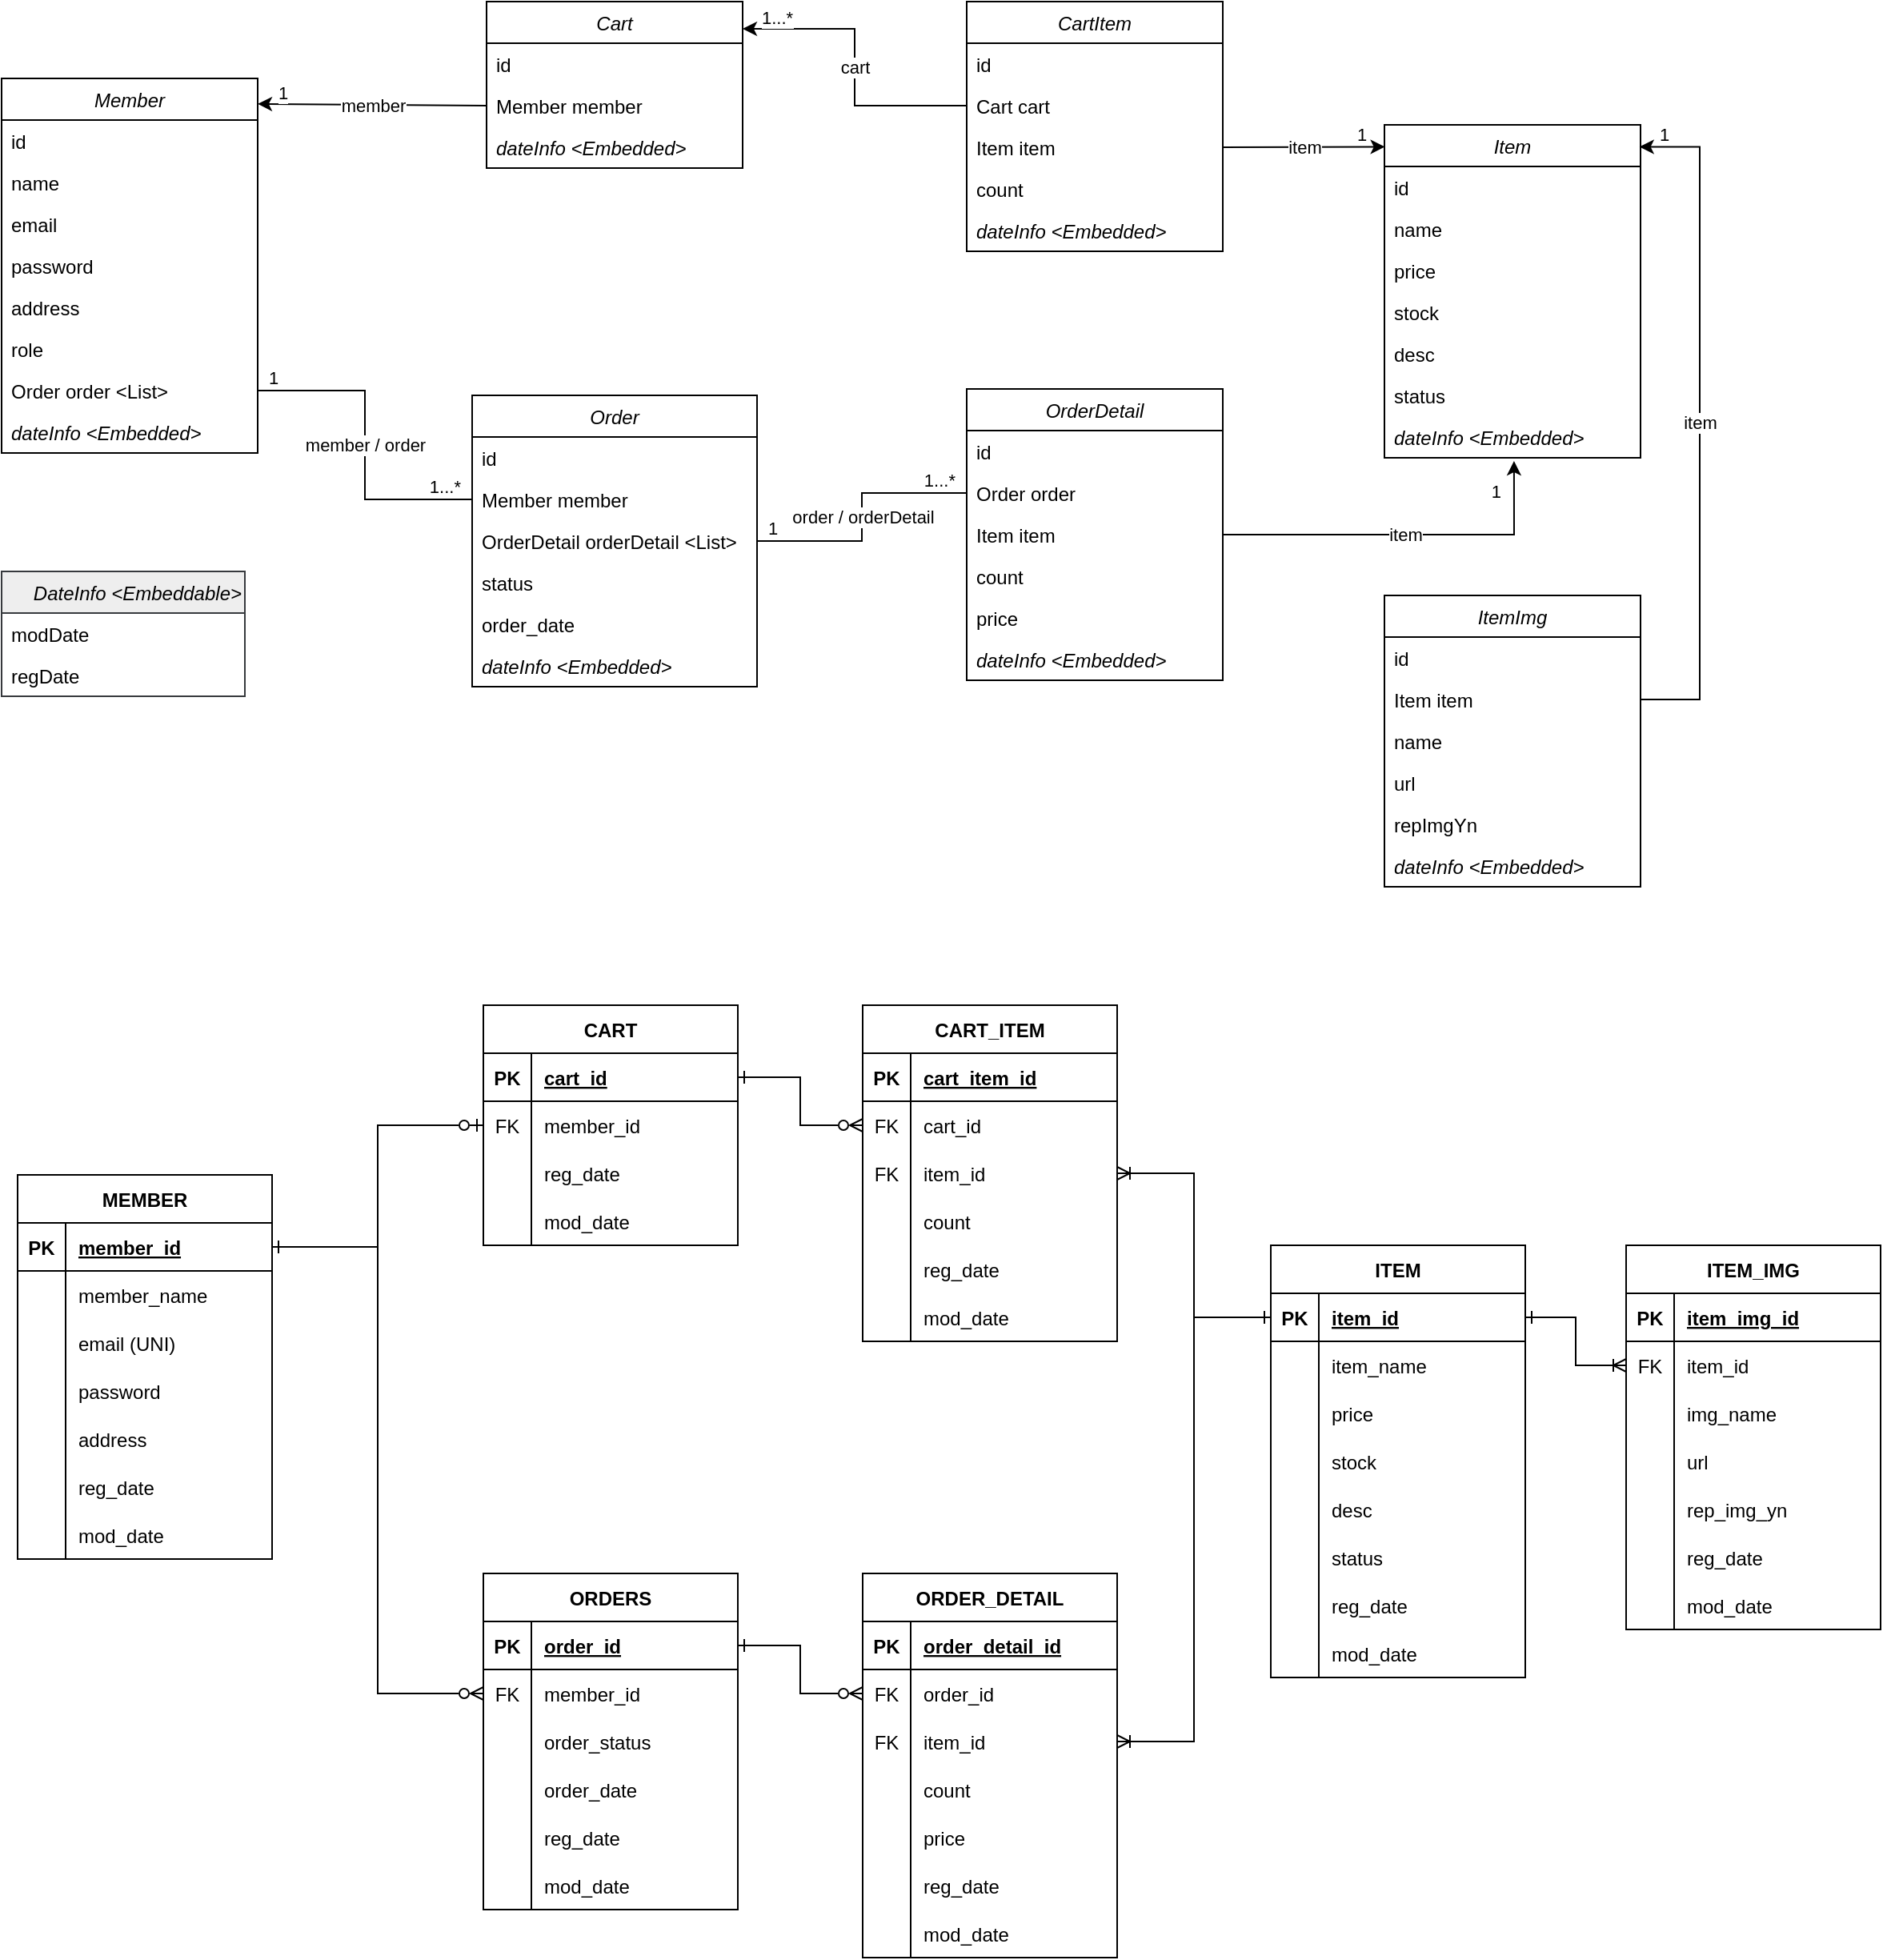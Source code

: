 <mxfile version="20.8.10" type="device"><diagram id="C5RBs43oDa-KdzZeNtuy" name="주문"><mxGraphModel dx="1195" dy="703" grid="0" gridSize="10" guides="1" tooltips="1" connect="1" arrows="1" fold="1" page="0" pageScale="1" pageWidth="1169" pageHeight="827" math="0" shadow="0"><root><mxCell id="WIyWlLk6GJQsqaUBKTNV-0"/><mxCell id="WIyWlLk6GJQsqaUBKTNV-1" parent="WIyWlLk6GJQsqaUBKTNV-0"/><mxCell id="zkfFHV4jXpPFQw0GAbJ--0" value="Item" style="swimlane;fontStyle=2;align=center;verticalAlign=top;childLayout=stackLayout;horizontal=1;startSize=26;horizontalStack=0;resizeParent=1;resizeLast=0;collapsible=1;marginBottom=0;rounded=0;shadow=0;strokeWidth=1;" parent="WIyWlLk6GJQsqaUBKTNV-1" vertex="1"><mxGeometry x="929" y="186" width="160" height="208" as="geometry"><mxRectangle x="230" y="140" width="160" height="26" as="alternateBounds"/></mxGeometry></mxCell><mxCell id="zkfFHV4jXpPFQw0GAbJ--1" value="id" style="text;align=left;verticalAlign=top;spacingLeft=4;spacingRight=4;overflow=hidden;rotatable=0;points=[[0,0.5],[1,0.5]];portConstraint=eastwest;" parent="zkfFHV4jXpPFQw0GAbJ--0" vertex="1"><mxGeometry y="26" width="160" height="26" as="geometry"/></mxCell><mxCell id="zkfFHV4jXpPFQw0GAbJ--2" value="name" style="text;align=left;verticalAlign=top;spacingLeft=4;spacingRight=4;overflow=hidden;rotatable=0;points=[[0,0.5],[1,0.5]];portConstraint=eastwest;rounded=0;shadow=0;html=0;" parent="zkfFHV4jXpPFQw0GAbJ--0" vertex="1"><mxGeometry y="52" width="160" height="26" as="geometry"/></mxCell><mxCell id="zkfFHV4jXpPFQw0GAbJ--3" value="price" style="text;align=left;verticalAlign=top;spacingLeft=4;spacingRight=4;overflow=hidden;rotatable=0;points=[[0,0.5],[1,0.5]];portConstraint=eastwest;rounded=0;shadow=0;html=0;" parent="zkfFHV4jXpPFQw0GAbJ--0" vertex="1"><mxGeometry y="78" width="160" height="26" as="geometry"/></mxCell><mxCell id="uTfQXRK-Z2ath6xREsuQ-17" value="stock" style="text;align=left;verticalAlign=top;spacingLeft=4;spacingRight=4;overflow=hidden;rotatable=0;points=[[0,0.5],[1,0.5]];portConstraint=eastwest;rounded=0;shadow=0;html=0;" parent="zkfFHV4jXpPFQw0GAbJ--0" vertex="1"><mxGeometry y="104" width="160" height="26" as="geometry"/></mxCell><mxCell id="uTfQXRK-Z2ath6xREsuQ-18" value="desc" style="text;align=left;verticalAlign=top;spacingLeft=4;spacingRight=4;overflow=hidden;rotatable=0;points=[[0,0.5],[1,0.5]];portConstraint=eastwest;rounded=0;shadow=0;html=0;" parent="zkfFHV4jXpPFQw0GAbJ--0" vertex="1"><mxGeometry y="130" width="160" height="26" as="geometry"/></mxCell><mxCell id="uTfQXRK-Z2ath6xREsuQ-19" value="status" style="text;align=left;verticalAlign=top;spacingLeft=4;spacingRight=4;overflow=hidden;rotatable=0;points=[[0,0.5],[1,0.5]];portConstraint=eastwest;rounded=0;shadow=0;html=0;" parent="zkfFHV4jXpPFQw0GAbJ--0" vertex="1"><mxGeometry y="156" width="160" height="26" as="geometry"/></mxCell><mxCell id="uTfQXRK-Z2ath6xREsuQ-20" value="dateInfo &lt;Embedded&gt;" style="text;align=left;verticalAlign=top;spacingLeft=4;spacingRight=4;overflow=hidden;rotatable=0;points=[[0,0.5],[1,0.5]];portConstraint=eastwest;rounded=0;shadow=0;html=0;fontStyle=2" parent="zkfFHV4jXpPFQw0GAbJ--0" vertex="1"><mxGeometry y="182" width="160" height="26" as="geometry"/></mxCell><mxCell id="uTfQXRK-Z2ath6xREsuQ-4" value="ITEM" style="shape=table;startSize=30;container=1;collapsible=1;childLayout=tableLayout;fixedRows=1;rowLines=0;fontStyle=1;align=center;resizeLast=1;swimlaneLine=1;" parent="WIyWlLk6GJQsqaUBKTNV-1" vertex="1"><mxGeometry x="858" y="886" width="159" height="270" as="geometry"/></mxCell><mxCell id="uTfQXRK-Z2ath6xREsuQ-5" value="" style="shape=tableRow;horizontal=0;startSize=0;swimlaneHead=0;swimlaneBody=0;fillColor=none;collapsible=0;dropTarget=0;points=[[0,0.5],[1,0.5]];portConstraint=eastwest;top=0;left=0;right=0;bottom=1;" parent="uTfQXRK-Z2ath6xREsuQ-4" vertex="1"><mxGeometry y="30" width="159" height="30" as="geometry"/></mxCell><mxCell id="uTfQXRK-Z2ath6xREsuQ-6" value="PK" style="shape=partialRectangle;connectable=0;fillColor=none;top=0;left=0;bottom=0;right=0;fontStyle=1;overflow=hidden;" parent="uTfQXRK-Z2ath6xREsuQ-5" vertex="1"><mxGeometry width="30" height="30" as="geometry"><mxRectangle width="30" height="30" as="alternateBounds"/></mxGeometry></mxCell><mxCell id="uTfQXRK-Z2ath6xREsuQ-7" value="item_id" style="shape=partialRectangle;connectable=0;fillColor=none;top=0;left=0;bottom=0;right=0;align=left;spacingLeft=6;fontStyle=5;overflow=hidden;" parent="uTfQXRK-Z2ath6xREsuQ-5" vertex="1"><mxGeometry x="30" width="129" height="30" as="geometry"><mxRectangle width="129" height="30" as="alternateBounds"/></mxGeometry></mxCell><mxCell id="uTfQXRK-Z2ath6xREsuQ-8" value="" style="shape=tableRow;horizontal=0;startSize=0;swimlaneHead=0;swimlaneBody=0;fillColor=none;collapsible=0;dropTarget=0;points=[[0,0.5],[1,0.5]];portConstraint=eastwest;top=0;left=0;right=0;bottom=0;" parent="uTfQXRK-Z2ath6xREsuQ-4" vertex="1"><mxGeometry y="60" width="159" height="30" as="geometry"/></mxCell><mxCell id="uTfQXRK-Z2ath6xREsuQ-9" value="" style="shape=partialRectangle;connectable=0;fillColor=none;top=0;left=0;bottom=0;right=0;editable=1;overflow=hidden;" parent="uTfQXRK-Z2ath6xREsuQ-8" vertex="1"><mxGeometry width="30" height="30" as="geometry"><mxRectangle width="30" height="30" as="alternateBounds"/></mxGeometry></mxCell><mxCell id="uTfQXRK-Z2ath6xREsuQ-10" value="item_name" style="shape=partialRectangle;connectable=0;fillColor=none;top=0;left=0;bottom=0;right=0;align=left;spacingLeft=6;overflow=hidden;" parent="uTfQXRK-Z2ath6xREsuQ-8" vertex="1"><mxGeometry x="30" width="129" height="30" as="geometry"><mxRectangle width="129" height="30" as="alternateBounds"/></mxGeometry></mxCell><mxCell id="uTfQXRK-Z2ath6xREsuQ-11" value="" style="shape=tableRow;horizontal=0;startSize=0;swimlaneHead=0;swimlaneBody=0;fillColor=none;collapsible=0;dropTarget=0;points=[[0,0.5],[1,0.5]];portConstraint=eastwest;top=0;left=0;right=0;bottom=0;" parent="uTfQXRK-Z2ath6xREsuQ-4" vertex="1"><mxGeometry y="90" width="159" height="30" as="geometry"/></mxCell><mxCell id="uTfQXRK-Z2ath6xREsuQ-12" value="" style="shape=partialRectangle;connectable=0;fillColor=none;top=0;left=0;bottom=0;right=0;editable=1;overflow=hidden;" parent="uTfQXRK-Z2ath6xREsuQ-11" vertex="1"><mxGeometry width="30" height="30" as="geometry"><mxRectangle width="30" height="30" as="alternateBounds"/></mxGeometry></mxCell><mxCell id="uTfQXRK-Z2ath6xREsuQ-13" value="price" style="shape=partialRectangle;connectable=0;fillColor=none;top=0;left=0;bottom=0;right=0;align=left;spacingLeft=6;overflow=hidden;" parent="uTfQXRK-Z2ath6xREsuQ-11" vertex="1"><mxGeometry x="30" width="129" height="30" as="geometry"><mxRectangle width="129" height="30" as="alternateBounds"/></mxGeometry></mxCell><mxCell id="uTfQXRK-Z2ath6xREsuQ-43" value="" style="shape=tableRow;horizontal=0;startSize=0;swimlaneHead=0;swimlaneBody=0;fillColor=none;collapsible=0;dropTarget=0;points=[[0,0.5],[1,0.5]];portConstraint=eastwest;top=0;left=0;right=0;bottom=0;" parent="uTfQXRK-Z2ath6xREsuQ-4" vertex="1"><mxGeometry y="120" width="159" height="30" as="geometry"/></mxCell><mxCell id="uTfQXRK-Z2ath6xREsuQ-44" value="" style="shape=partialRectangle;connectable=0;fillColor=none;top=0;left=0;bottom=0;right=0;editable=1;overflow=hidden;" parent="uTfQXRK-Z2ath6xREsuQ-43" vertex="1"><mxGeometry width="30" height="30" as="geometry"><mxRectangle width="30" height="30" as="alternateBounds"/></mxGeometry></mxCell><mxCell id="uTfQXRK-Z2ath6xREsuQ-45" value="stock" style="shape=partialRectangle;connectable=0;fillColor=none;top=0;left=0;bottom=0;right=0;align=left;spacingLeft=6;overflow=hidden;" parent="uTfQXRK-Z2ath6xREsuQ-43" vertex="1"><mxGeometry x="30" width="129" height="30" as="geometry"><mxRectangle width="129" height="30" as="alternateBounds"/></mxGeometry></mxCell><mxCell id="uTfQXRK-Z2ath6xREsuQ-14" value="" style="shape=tableRow;horizontal=0;startSize=0;swimlaneHead=0;swimlaneBody=0;fillColor=none;collapsible=0;dropTarget=0;points=[[0,0.5],[1,0.5]];portConstraint=eastwest;top=0;left=0;right=0;bottom=0;" parent="uTfQXRK-Z2ath6xREsuQ-4" vertex="1"><mxGeometry y="150" width="159" height="30" as="geometry"/></mxCell><mxCell id="uTfQXRK-Z2ath6xREsuQ-15" value="" style="shape=partialRectangle;connectable=0;fillColor=none;top=0;left=0;bottom=0;right=0;editable=1;overflow=hidden;" parent="uTfQXRK-Z2ath6xREsuQ-14" vertex="1"><mxGeometry width="30" height="30" as="geometry"><mxRectangle width="30" height="30" as="alternateBounds"/></mxGeometry></mxCell><mxCell id="uTfQXRK-Z2ath6xREsuQ-16" value="desc" style="shape=partialRectangle;connectable=0;fillColor=none;top=0;left=0;bottom=0;right=0;align=left;spacingLeft=6;overflow=hidden;" parent="uTfQXRK-Z2ath6xREsuQ-14" vertex="1"><mxGeometry x="30" width="129" height="30" as="geometry"><mxRectangle width="129" height="30" as="alternateBounds"/></mxGeometry></mxCell><mxCell id="uTfQXRK-Z2ath6xREsuQ-46" value="" style="shape=tableRow;horizontal=0;startSize=0;swimlaneHead=0;swimlaneBody=0;fillColor=none;collapsible=0;dropTarget=0;points=[[0,0.5],[1,0.5]];portConstraint=eastwest;top=0;left=0;right=0;bottom=0;" parent="uTfQXRK-Z2ath6xREsuQ-4" vertex="1"><mxGeometry y="180" width="159" height="30" as="geometry"/></mxCell><mxCell id="uTfQXRK-Z2ath6xREsuQ-47" value="" style="shape=partialRectangle;connectable=0;fillColor=none;top=0;left=0;bottom=0;right=0;editable=1;overflow=hidden;" parent="uTfQXRK-Z2ath6xREsuQ-46" vertex="1"><mxGeometry width="30" height="30" as="geometry"><mxRectangle width="30" height="30" as="alternateBounds"/></mxGeometry></mxCell><mxCell id="uTfQXRK-Z2ath6xREsuQ-48" value="status" style="shape=partialRectangle;connectable=0;fillColor=none;top=0;left=0;bottom=0;right=0;align=left;spacingLeft=6;overflow=hidden;" parent="uTfQXRK-Z2ath6xREsuQ-46" vertex="1"><mxGeometry x="30" width="129" height="30" as="geometry"><mxRectangle width="129" height="30" as="alternateBounds"/></mxGeometry></mxCell><mxCell id="uTfQXRK-Z2ath6xREsuQ-25" value="" style="shape=tableRow;horizontal=0;startSize=0;swimlaneHead=0;swimlaneBody=0;fillColor=none;collapsible=0;dropTarget=0;points=[[0,0.5],[1,0.5]];portConstraint=eastwest;top=0;left=0;right=0;bottom=0;" parent="uTfQXRK-Z2ath6xREsuQ-4" vertex="1"><mxGeometry y="210" width="159" height="30" as="geometry"/></mxCell><mxCell id="uTfQXRK-Z2ath6xREsuQ-26" value="" style="shape=partialRectangle;connectable=0;fillColor=none;top=0;left=0;bottom=0;right=0;editable=1;overflow=hidden;" parent="uTfQXRK-Z2ath6xREsuQ-25" vertex="1"><mxGeometry width="30" height="30" as="geometry"><mxRectangle width="30" height="30" as="alternateBounds"/></mxGeometry></mxCell><mxCell id="uTfQXRK-Z2ath6xREsuQ-27" value="reg_date" style="shape=partialRectangle;connectable=0;fillColor=none;top=0;left=0;bottom=0;right=0;align=left;spacingLeft=6;overflow=hidden;" parent="uTfQXRK-Z2ath6xREsuQ-25" vertex="1"><mxGeometry x="30" width="129" height="30" as="geometry"><mxRectangle width="129" height="30" as="alternateBounds"/></mxGeometry></mxCell><mxCell id="uTfQXRK-Z2ath6xREsuQ-28" value="" style="shape=tableRow;horizontal=0;startSize=0;swimlaneHead=0;swimlaneBody=0;fillColor=none;collapsible=0;dropTarget=0;points=[[0,0.5],[1,0.5]];portConstraint=eastwest;top=0;left=0;right=0;bottom=0;" parent="uTfQXRK-Z2ath6xREsuQ-4" vertex="1"><mxGeometry y="240" width="159" height="30" as="geometry"/></mxCell><mxCell id="uTfQXRK-Z2ath6xREsuQ-29" value="" style="shape=partialRectangle;connectable=0;fillColor=none;top=0;left=0;bottom=0;right=0;editable=1;overflow=hidden;" parent="uTfQXRK-Z2ath6xREsuQ-28" vertex="1"><mxGeometry width="30" height="30" as="geometry"><mxRectangle width="30" height="30" as="alternateBounds"/></mxGeometry></mxCell><mxCell id="uTfQXRK-Z2ath6xREsuQ-30" value="mod_date" style="shape=partialRectangle;connectable=0;fillColor=none;top=0;left=0;bottom=0;right=0;align=left;spacingLeft=6;overflow=hidden;" parent="uTfQXRK-Z2ath6xREsuQ-28" vertex="1"><mxGeometry x="30" width="129" height="30" as="geometry"><mxRectangle width="129" height="30" as="alternateBounds"/></mxGeometry></mxCell><mxCell id="DPVKsSC4_K067OGJjrmP-0" value="MEMBER" style="shape=table;startSize=30;container=1;collapsible=1;childLayout=tableLayout;fixedRows=1;rowLines=0;fontStyle=1;align=center;resizeLast=1;" parent="WIyWlLk6GJQsqaUBKTNV-1" vertex="1"><mxGeometry x="75" y="842" width="159" height="240" as="geometry"/></mxCell><mxCell id="DPVKsSC4_K067OGJjrmP-1" value="" style="shape=tableRow;horizontal=0;startSize=0;swimlaneHead=0;swimlaneBody=0;fillColor=none;collapsible=0;dropTarget=0;points=[[0,0.5],[1,0.5]];portConstraint=eastwest;top=0;left=0;right=0;bottom=1;" parent="DPVKsSC4_K067OGJjrmP-0" vertex="1"><mxGeometry y="30" width="159" height="30" as="geometry"/></mxCell><mxCell id="DPVKsSC4_K067OGJjrmP-2" value="PK" style="shape=partialRectangle;connectable=0;fillColor=none;top=0;left=0;bottom=0;right=0;fontStyle=1;overflow=hidden;" parent="DPVKsSC4_K067OGJjrmP-1" vertex="1"><mxGeometry width="30" height="30" as="geometry"><mxRectangle width="30" height="30" as="alternateBounds"/></mxGeometry></mxCell><mxCell id="DPVKsSC4_K067OGJjrmP-3" value="member_id" style="shape=partialRectangle;connectable=0;fillColor=none;top=0;left=0;bottom=0;right=0;align=left;spacingLeft=6;fontStyle=5;overflow=hidden;" parent="DPVKsSC4_K067OGJjrmP-1" vertex="1"><mxGeometry x="30" width="129" height="30" as="geometry"><mxRectangle width="129" height="30" as="alternateBounds"/></mxGeometry></mxCell><mxCell id="DPVKsSC4_K067OGJjrmP-4" value="" style="shape=tableRow;horizontal=0;startSize=0;swimlaneHead=0;swimlaneBody=0;fillColor=none;collapsible=0;dropTarget=0;points=[[0,0.5],[1,0.5]];portConstraint=eastwest;top=0;left=0;right=0;bottom=0;" parent="DPVKsSC4_K067OGJjrmP-0" vertex="1"><mxGeometry y="60" width="159" height="30" as="geometry"/></mxCell><mxCell id="DPVKsSC4_K067OGJjrmP-5" value="" style="shape=partialRectangle;connectable=0;fillColor=none;top=0;left=0;bottom=0;right=0;editable=1;overflow=hidden;" parent="DPVKsSC4_K067OGJjrmP-4" vertex="1"><mxGeometry width="30" height="30" as="geometry"><mxRectangle width="30" height="30" as="alternateBounds"/></mxGeometry></mxCell><mxCell id="DPVKsSC4_K067OGJjrmP-6" value="member_name" style="shape=partialRectangle;connectable=0;fillColor=none;top=0;left=0;bottom=0;right=0;align=left;spacingLeft=6;overflow=hidden;" parent="DPVKsSC4_K067OGJjrmP-4" vertex="1"><mxGeometry x="30" width="129" height="30" as="geometry"><mxRectangle width="129" height="30" as="alternateBounds"/></mxGeometry></mxCell><mxCell id="DPVKsSC4_K067OGJjrmP-7" value="" style="shape=tableRow;horizontal=0;startSize=0;swimlaneHead=0;swimlaneBody=0;fillColor=none;collapsible=0;dropTarget=0;points=[[0,0.5],[1,0.5]];portConstraint=eastwest;top=0;left=0;right=0;bottom=0;" parent="DPVKsSC4_K067OGJjrmP-0" vertex="1"><mxGeometry y="90" width="159" height="30" as="geometry"/></mxCell><mxCell id="DPVKsSC4_K067OGJjrmP-8" value="" style="shape=partialRectangle;connectable=0;fillColor=none;top=0;left=0;bottom=0;right=0;editable=1;overflow=hidden;" parent="DPVKsSC4_K067OGJjrmP-7" vertex="1"><mxGeometry width="30" height="30" as="geometry"><mxRectangle width="30" height="30" as="alternateBounds"/></mxGeometry></mxCell><mxCell id="DPVKsSC4_K067OGJjrmP-9" value="email (UNI)" style="shape=partialRectangle;connectable=0;fillColor=none;top=0;left=0;bottom=0;right=0;align=left;spacingLeft=6;overflow=hidden;" parent="DPVKsSC4_K067OGJjrmP-7" vertex="1"><mxGeometry x="30" width="129" height="30" as="geometry"><mxRectangle width="129" height="30" as="alternateBounds"/></mxGeometry></mxCell><mxCell id="DPVKsSC4_K067OGJjrmP-10" value="" style="shape=tableRow;horizontal=0;startSize=0;swimlaneHead=0;swimlaneBody=0;fillColor=none;collapsible=0;dropTarget=0;points=[[0,0.5],[1,0.5]];portConstraint=eastwest;top=0;left=0;right=0;bottom=0;" parent="DPVKsSC4_K067OGJjrmP-0" vertex="1"><mxGeometry y="120" width="159" height="30" as="geometry"/></mxCell><mxCell id="DPVKsSC4_K067OGJjrmP-11" value="" style="shape=partialRectangle;connectable=0;fillColor=none;top=0;left=0;bottom=0;right=0;editable=1;overflow=hidden;" parent="DPVKsSC4_K067OGJjrmP-10" vertex="1"><mxGeometry width="30" height="30" as="geometry"><mxRectangle width="30" height="30" as="alternateBounds"/></mxGeometry></mxCell><mxCell id="DPVKsSC4_K067OGJjrmP-12" value="password" style="shape=partialRectangle;connectable=0;fillColor=none;top=0;left=0;bottom=0;right=0;align=left;spacingLeft=6;overflow=hidden;" parent="DPVKsSC4_K067OGJjrmP-10" vertex="1"><mxGeometry x="30" width="129" height="30" as="geometry"><mxRectangle width="129" height="30" as="alternateBounds"/></mxGeometry></mxCell><mxCell id="DPVKsSC4_K067OGJjrmP-13" value="" style="shape=tableRow;horizontal=0;startSize=0;swimlaneHead=0;swimlaneBody=0;fillColor=none;collapsible=0;dropTarget=0;points=[[0,0.5],[1,0.5]];portConstraint=eastwest;top=0;left=0;right=0;bottom=0;" parent="DPVKsSC4_K067OGJjrmP-0" vertex="1"><mxGeometry y="150" width="159" height="30" as="geometry"/></mxCell><mxCell id="DPVKsSC4_K067OGJjrmP-14" value="" style="shape=partialRectangle;connectable=0;fillColor=none;top=0;left=0;bottom=0;right=0;editable=1;overflow=hidden;" parent="DPVKsSC4_K067OGJjrmP-13" vertex="1"><mxGeometry width="30" height="30" as="geometry"><mxRectangle width="30" height="30" as="alternateBounds"/></mxGeometry></mxCell><mxCell id="DPVKsSC4_K067OGJjrmP-15" value="address" style="shape=partialRectangle;connectable=0;fillColor=none;top=0;left=0;bottom=0;right=0;align=left;spacingLeft=6;overflow=hidden;" parent="DPVKsSC4_K067OGJjrmP-13" vertex="1"><mxGeometry x="30" width="129" height="30" as="geometry"><mxRectangle width="129" height="30" as="alternateBounds"/></mxGeometry></mxCell><mxCell id="DPVKsSC4_K067OGJjrmP-25" value="" style="shape=tableRow;horizontal=0;startSize=0;swimlaneHead=0;swimlaneBody=0;fillColor=none;collapsible=0;dropTarget=0;points=[[0,0.5],[1,0.5]];portConstraint=eastwest;top=0;left=0;right=0;bottom=0;" parent="DPVKsSC4_K067OGJjrmP-0" vertex="1"><mxGeometry y="180" width="159" height="30" as="geometry"/></mxCell><mxCell id="DPVKsSC4_K067OGJjrmP-26" value="" style="shape=partialRectangle;connectable=0;fillColor=none;top=0;left=0;bottom=0;right=0;editable=1;overflow=hidden;" parent="DPVKsSC4_K067OGJjrmP-25" vertex="1"><mxGeometry width="30" height="30" as="geometry"><mxRectangle width="30" height="30" as="alternateBounds"/></mxGeometry></mxCell><mxCell id="DPVKsSC4_K067OGJjrmP-27" value="reg_date" style="shape=partialRectangle;connectable=0;fillColor=none;top=0;left=0;bottom=0;right=0;align=left;spacingLeft=6;overflow=hidden;" parent="DPVKsSC4_K067OGJjrmP-25" vertex="1"><mxGeometry x="30" width="129" height="30" as="geometry"><mxRectangle width="129" height="30" as="alternateBounds"/></mxGeometry></mxCell><mxCell id="DPVKsSC4_K067OGJjrmP-28" value="" style="shape=tableRow;horizontal=0;startSize=0;swimlaneHead=0;swimlaneBody=0;fillColor=none;collapsible=0;dropTarget=0;points=[[0,0.5],[1,0.5]];portConstraint=eastwest;top=0;left=0;right=0;bottom=0;" parent="DPVKsSC4_K067OGJjrmP-0" vertex="1"><mxGeometry y="210" width="159" height="30" as="geometry"/></mxCell><mxCell id="DPVKsSC4_K067OGJjrmP-29" value="" style="shape=partialRectangle;connectable=0;fillColor=none;top=0;left=0;bottom=0;right=0;editable=1;overflow=hidden;" parent="DPVKsSC4_K067OGJjrmP-28" vertex="1"><mxGeometry width="30" height="30" as="geometry"><mxRectangle width="30" height="30" as="alternateBounds"/></mxGeometry></mxCell><mxCell id="DPVKsSC4_K067OGJjrmP-30" value="mod_date" style="shape=partialRectangle;connectable=0;fillColor=none;top=0;left=0;bottom=0;right=0;align=left;spacingLeft=6;overflow=hidden;" parent="DPVKsSC4_K067OGJjrmP-28" vertex="1"><mxGeometry x="30" width="129" height="30" as="geometry"><mxRectangle width="129" height="30" as="alternateBounds"/></mxGeometry></mxCell><mxCell id="DPVKsSC4_K067OGJjrmP-31" value="Member" style="swimlane;fontStyle=2;align=center;verticalAlign=top;childLayout=stackLayout;horizontal=1;startSize=26;horizontalStack=0;resizeParent=1;resizeLast=0;collapsible=1;marginBottom=0;rounded=0;shadow=0;strokeWidth=1;" parent="WIyWlLk6GJQsqaUBKTNV-1" vertex="1"><mxGeometry x="65" y="157" width="160" height="234" as="geometry"><mxRectangle x="230" y="140" width="160" height="26" as="alternateBounds"/></mxGeometry></mxCell><mxCell id="DPVKsSC4_K067OGJjrmP-32" value="id" style="text;align=left;verticalAlign=top;spacingLeft=4;spacingRight=4;overflow=hidden;rotatable=0;points=[[0,0.5],[1,0.5]];portConstraint=eastwest;" parent="DPVKsSC4_K067OGJjrmP-31" vertex="1"><mxGeometry y="26" width="160" height="26" as="geometry"/></mxCell><mxCell id="DPVKsSC4_K067OGJjrmP-33" value="name" style="text;align=left;verticalAlign=top;spacingLeft=4;spacingRight=4;overflow=hidden;rotatable=0;points=[[0,0.5],[1,0.5]];portConstraint=eastwest;rounded=0;shadow=0;html=0;" parent="DPVKsSC4_K067OGJjrmP-31" vertex="1"><mxGeometry y="52" width="160" height="26" as="geometry"/></mxCell><mxCell id="DPVKsSC4_K067OGJjrmP-34" value="email" style="text;align=left;verticalAlign=top;spacingLeft=4;spacingRight=4;overflow=hidden;rotatable=0;points=[[0,0.5],[1,0.5]];portConstraint=eastwest;rounded=0;shadow=0;html=0;" parent="DPVKsSC4_K067OGJjrmP-31" vertex="1"><mxGeometry y="78" width="160" height="26" as="geometry"/></mxCell><mxCell id="DPVKsSC4_K067OGJjrmP-35" value="password" style="text;align=left;verticalAlign=top;spacingLeft=4;spacingRight=4;overflow=hidden;rotatable=0;points=[[0,0.5],[1,0.5]];portConstraint=eastwest;rounded=0;shadow=0;html=0;" parent="DPVKsSC4_K067OGJjrmP-31" vertex="1"><mxGeometry y="104" width="160" height="26" as="geometry"/></mxCell><mxCell id="DPVKsSC4_K067OGJjrmP-36" value="address" style="text;align=left;verticalAlign=top;spacingLeft=4;spacingRight=4;overflow=hidden;rotatable=0;points=[[0,0.5],[1,0.5]];portConstraint=eastwest;rounded=0;shadow=0;html=0;" parent="DPVKsSC4_K067OGJjrmP-31" vertex="1"><mxGeometry y="130" width="160" height="26" as="geometry"/></mxCell><mxCell id="DPVKsSC4_K067OGJjrmP-40" value="role" style="text;align=left;verticalAlign=top;spacingLeft=4;spacingRight=4;overflow=hidden;rotatable=0;points=[[0,0.5],[1,0.5]];portConstraint=eastwest;rounded=0;shadow=0;html=0;" parent="DPVKsSC4_K067OGJjrmP-31" vertex="1"><mxGeometry y="156" width="160" height="26" as="geometry"/></mxCell><mxCell id="AyJ1LNA87BgBYngQ8w44-126" value="Order order &lt;List&gt;" style="text;align=left;verticalAlign=top;spacingLeft=4;spacingRight=4;overflow=hidden;rotatable=0;points=[[0,0.5],[1,0.5]];portConstraint=eastwest;rounded=0;shadow=0;html=0;" parent="DPVKsSC4_K067OGJjrmP-31" vertex="1"><mxGeometry y="182" width="160" height="26" as="geometry"/></mxCell><mxCell id="DPVKsSC4_K067OGJjrmP-38" value="dateInfo &lt;Embedded&gt;" style="text;align=left;verticalAlign=top;spacingLeft=4;spacingRight=4;overflow=hidden;rotatable=0;points=[[0,0.5],[1,0.5]];portConstraint=eastwest;rounded=0;shadow=0;html=0;fontStyle=2;horizontal=1;" parent="DPVKsSC4_K067OGJjrmP-31" vertex="1"><mxGeometry y="208" width="160" height="26" as="geometry"/></mxCell><mxCell id="DPVKsSC4_K067OGJjrmP-41" value="DateInfo &lt;Embeddable&gt;" style="swimlane;fontStyle=2;align=right;verticalAlign=top;childLayout=stackLayout;horizontal=1;startSize=26;horizontalStack=0;resizeParent=1;resizeLast=0;collapsible=1;marginBottom=0;rounded=0;shadow=0;strokeWidth=1;fillColor=#eeeeee;strokeColor=#36393d;" parent="WIyWlLk6GJQsqaUBKTNV-1" vertex="1"><mxGeometry x="65" y="465" width="152" height="78" as="geometry"><mxRectangle x="230" y="140" width="160" height="26" as="alternateBounds"/></mxGeometry></mxCell><mxCell id="DPVKsSC4_K067OGJjrmP-49" value="modDate" style="text;align=left;verticalAlign=top;spacingLeft=4;spacingRight=4;overflow=hidden;rotatable=0;points=[[0,0.5],[1,0.5]];portConstraint=eastwest;rounded=0;shadow=0;html=0;" parent="DPVKsSC4_K067OGJjrmP-41" vertex="1"><mxGeometry y="26" width="152" height="26" as="geometry"/></mxCell><mxCell id="DPVKsSC4_K067OGJjrmP-48" value="regDate" style="text;align=left;verticalAlign=top;spacingLeft=4;spacingRight=4;overflow=hidden;rotatable=0;points=[[0,0.5],[1,0.5]];portConstraint=eastwest;rounded=0;shadow=0;html=0;" parent="DPVKsSC4_K067OGJjrmP-41" vertex="1"><mxGeometry y="52" width="152" height="26" as="geometry"/></mxCell><mxCell id="AyJ1LNA87BgBYngQ8w44-0" value="Cart" style="swimlane;fontStyle=2;align=center;verticalAlign=top;childLayout=stackLayout;horizontal=1;startSize=26;horizontalStack=0;resizeParent=1;resizeLast=0;collapsible=1;marginBottom=0;rounded=0;shadow=0;strokeWidth=1;" parent="WIyWlLk6GJQsqaUBKTNV-1" vertex="1"><mxGeometry x="368" y="109" width="160" height="104" as="geometry"><mxRectangle x="230" y="140" width="160" height="26" as="alternateBounds"/></mxGeometry></mxCell><mxCell id="AyJ1LNA87BgBYngQ8w44-1" value="id" style="text;align=left;verticalAlign=top;spacingLeft=4;spacingRight=4;overflow=hidden;rotatable=0;points=[[0,0.5],[1,0.5]];portConstraint=eastwest;" parent="AyJ1LNA87BgBYngQ8w44-0" vertex="1"><mxGeometry y="26" width="160" height="26" as="geometry"/></mxCell><mxCell id="AyJ1LNA87BgBYngQ8w44-2" value="Member member" style="text;align=left;verticalAlign=top;spacingLeft=4;spacingRight=4;overflow=hidden;rotatable=0;points=[[0,0.5],[1,0.5]];portConstraint=eastwest;rounded=0;shadow=0;html=0;" parent="AyJ1LNA87BgBYngQ8w44-0" vertex="1"><mxGeometry y="52" width="160" height="26" as="geometry"/></mxCell><mxCell id="AyJ1LNA87BgBYngQ8w44-7" value="dateInfo &lt;Embedded&gt;" style="text;align=left;verticalAlign=top;spacingLeft=4;spacingRight=4;overflow=hidden;rotatable=0;points=[[0,0.5],[1,0.5]];portConstraint=eastwest;rounded=0;shadow=0;html=0;fontStyle=2;horizontal=1;" parent="AyJ1LNA87BgBYngQ8w44-0" vertex="1"><mxGeometry y="78" width="160" height="26" as="geometry"/></mxCell><mxCell id="AyJ1LNA87BgBYngQ8w44-9" value="CART" style="shape=table;startSize=30;container=1;collapsible=1;childLayout=tableLayout;fixedRows=1;rowLines=0;fontStyle=1;align=center;resizeLast=1;" parent="WIyWlLk6GJQsqaUBKTNV-1" vertex="1"><mxGeometry x="366" y="736" width="159" height="150" as="geometry"/></mxCell><mxCell id="AyJ1LNA87BgBYngQ8w44-10" value="" style="shape=tableRow;horizontal=0;startSize=0;swimlaneHead=0;swimlaneBody=0;fillColor=none;collapsible=0;dropTarget=0;points=[[0,0.5],[1,0.5]];portConstraint=eastwest;top=0;left=0;right=0;bottom=1;" parent="AyJ1LNA87BgBYngQ8w44-9" vertex="1"><mxGeometry y="30" width="159" height="30" as="geometry"/></mxCell><mxCell id="AyJ1LNA87BgBYngQ8w44-11" value="PK" style="shape=partialRectangle;connectable=0;fillColor=none;top=0;left=0;bottom=0;right=0;fontStyle=1;overflow=hidden;" parent="AyJ1LNA87BgBYngQ8w44-10" vertex="1"><mxGeometry width="30" height="30" as="geometry"><mxRectangle width="30" height="30" as="alternateBounds"/></mxGeometry></mxCell><mxCell id="AyJ1LNA87BgBYngQ8w44-12" value="cart_id" style="shape=partialRectangle;connectable=0;fillColor=none;top=0;left=0;bottom=0;right=0;align=left;spacingLeft=6;fontStyle=5;overflow=hidden;" parent="AyJ1LNA87BgBYngQ8w44-10" vertex="1"><mxGeometry x="30" width="129" height="30" as="geometry"><mxRectangle width="129" height="30" as="alternateBounds"/></mxGeometry></mxCell><mxCell id="AyJ1LNA87BgBYngQ8w44-13" value="" style="shape=tableRow;horizontal=0;startSize=0;swimlaneHead=0;swimlaneBody=0;fillColor=none;collapsible=0;dropTarget=0;points=[[0,0.5],[1,0.5]];portConstraint=eastwest;top=0;left=0;right=0;bottom=0;" parent="AyJ1LNA87BgBYngQ8w44-9" vertex="1"><mxGeometry y="60" width="159" height="30" as="geometry"/></mxCell><mxCell id="AyJ1LNA87BgBYngQ8w44-14" value="FK" style="shape=partialRectangle;connectable=0;fillColor=none;top=0;left=0;bottom=0;right=0;editable=1;overflow=hidden;" parent="AyJ1LNA87BgBYngQ8w44-13" vertex="1"><mxGeometry width="30" height="30" as="geometry"><mxRectangle width="30" height="30" as="alternateBounds"/></mxGeometry></mxCell><mxCell id="AyJ1LNA87BgBYngQ8w44-15" value="member_id" style="shape=partialRectangle;connectable=0;fillColor=none;top=0;left=0;bottom=0;right=0;align=left;spacingLeft=6;overflow=hidden;" parent="AyJ1LNA87BgBYngQ8w44-13" vertex="1"><mxGeometry x="30" width="129" height="30" as="geometry"><mxRectangle width="129" height="30" as="alternateBounds"/></mxGeometry></mxCell><mxCell id="AyJ1LNA87BgBYngQ8w44-25" value="" style="shape=tableRow;horizontal=0;startSize=0;swimlaneHead=0;swimlaneBody=0;fillColor=none;collapsible=0;dropTarget=0;points=[[0,0.5],[1,0.5]];portConstraint=eastwest;top=0;left=0;right=0;bottom=0;" parent="AyJ1LNA87BgBYngQ8w44-9" vertex="1"><mxGeometry y="90" width="159" height="30" as="geometry"/></mxCell><mxCell id="AyJ1LNA87BgBYngQ8w44-26" value="" style="shape=partialRectangle;connectable=0;fillColor=none;top=0;left=0;bottom=0;right=0;editable=1;overflow=hidden;" parent="AyJ1LNA87BgBYngQ8w44-25" vertex="1"><mxGeometry width="30" height="30" as="geometry"><mxRectangle width="30" height="30" as="alternateBounds"/></mxGeometry></mxCell><mxCell id="AyJ1LNA87BgBYngQ8w44-27" value="reg_date" style="shape=partialRectangle;connectable=0;fillColor=none;top=0;left=0;bottom=0;right=0;align=left;spacingLeft=6;overflow=hidden;" parent="AyJ1LNA87BgBYngQ8w44-25" vertex="1"><mxGeometry x="30" width="129" height="30" as="geometry"><mxRectangle width="129" height="30" as="alternateBounds"/></mxGeometry></mxCell><mxCell id="AyJ1LNA87BgBYngQ8w44-28" value="" style="shape=tableRow;horizontal=0;startSize=0;swimlaneHead=0;swimlaneBody=0;fillColor=none;collapsible=0;dropTarget=0;points=[[0,0.5],[1,0.5]];portConstraint=eastwest;top=0;left=0;right=0;bottom=0;" parent="AyJ1LNA87BgBYngQ8w44-9" vertex="1"><mxGeometry y="120" width="159" height="30" as="geometry"/></mxCell><mxCell id="AyJ1LNA87BgBYngQ8w44-29" value="" style="shape=partialRectangle;connectable=0;fillColor=none;top=0;left=0;bottom=0;right=0;editable=1;overflow=hidden;" parent="AyJ1LNA87BgBYngQ8w44-28" vertex="1"><mxGeometry width="30" height="30" as="geometry"><mxRectangle width="30" height="30" as="alternateBounds"/></mxGeometry></mxCell><mxCell id="AyJ1LNA87BgBYngQ8w44-30" value="mod_date" style="shape=partialRectangle;connectable=0;fillColor=none;top=0;left=0;bottom=0;right=0;align=left;spacingLeft=6;overflow=hidden;" parent="AyJ1LNA87BgBYngQ8w44-28" vertex="1"><mxGeometry x="30" width="129" height="30" as="geometry"><mxRectangle width="129" height="30" as="alternateBounds"/></mxGeometry></mxCell><mxCell id="AyJ1LNA87BgBYngQ8w44-31" value="" style="endArrow=ERzeroToOne;startArrow=ERone;html=1;rounded=0;entryX=0;entryY=0.5;entryDx=0;entryDy=0;exitX=1;exitY=0.5;exitDx=0;exitDy=0;startFill=0;endFill=0;edgeStyle=orthogonalEdgeStyle;" parent="WIyWlLk6GJQsqaUBKTNV-1" source="DPVKsSC4_K067OGJjrmP-1" target="AyJ1LNA87BgBYngQ8w44-13" edge="1"><mxGeometry width="50" height="50" relative="1" as="geometry"><mxPoint x="303" y="827" as="sourcePoint"/><mxPoint x="362" y="690" as="targetPoint"/></mxGeometry></mxCell><mxCell id="AyJ1LNA87BgBYngQ8w44-32" value="CART_ITEM" style="shape=table;startSize=30;container=1;collapsible=1;childLayout=tableLayout;fixedRows=1;rowLines=0;fontStyle=1;align=center;resizeLast=1;" parent="WIyWlLk6GJQsqaUBKTNV-1" vertex="1"><mxGeometry x="603" y="736" width="159" height="210" as="geometry"/></mxCell><mxCell id="AyJ1LNA87BgBYngQ8w44-33" value="" style="shape=tableRow;horizontal=0;startSize=0;swimlaneHead=0;swimlaneBody=0;fillColor=none;collapsible=0;dropTarget=0;points=[[0,0.5],[1,0.5]];portConstraint=eastwest;top=0;left=0;right=0;bottom=1;" parent="AyJ1LNA87BgBYngQ8w44-32" vertex="1"><mxGeometry y="30" width="159" height="30" as="geometry"/></mxCell><mxCell id="AyJ1LNA87BgBYngQ8w44-34" value="PK" style="shape=partialRectangle;connectable=0;fillColor=none;top=0;left=0;bottom=0;right=0;fontStyle=1;overflow=hidden;" parent="AyJ1LNA87BgBYngQ8w44-33" vertex="1"><mxGeometry width="30" height="30" as="geometry"><mxRectangle width="30" height="30" as="alternateBounds"/></mxGeometry></mxCell><mxCell id="AyJ1LNA87BgBYngQ8w44-35" value="cart_item_id" style="shape=partialRectangle;connectable=0;fillColor=none;top=0;left=0;bottom=0;right=0;align=left;spacingLeft=6;fontStyle=5;overflow=hidden;" parent="AyJ1LNA87BgBYngQ8w44-33" vertex="1"><mxGeometry x="30" width="129" height="30" as="geometry"><mxRectangle width="129" height="30" as="alternateBounds"/></mxGeometry></mxCell><mxCell id="AyJ1LNA87BgBYngQ8w44-36" value="" style="shape=tableRow;horizontal=0;startSize=0;swimlaneHead=0;swimlaneBody=0;fillColor=none;collapsible=0;dropTarget=0;points=[[0,0.5],[1,0.5]];portConstraint=eastwest;top=0;left=0;right=0;bottom=0;" parent="AyJ1LNA87BgBYngQ8w44-32" vertex="1"><mxGeometry y="60" width="159" height="30" as="geometry"/></mxCell><mxCell id="AyJ1LNA87BgBYngQ8w44-37" value="FK" style="shape=partialRectangle;connectable=0;fillColor=none;top=0;left=0;bottom=0;right=0;editable=1;overflow=hidden;" parent="AyJ1LNA87BgBYngQ8w44-36" vertex="1"><mxGeometry width="30" height="30" as="geometry"><mxRectangle width="30" height="30" as="alternateBounds"/></mxGeometry></mxCell><mxCell id="AyJ1LNA87BgBYngQ8w44-38" value="cart_id" style="shape=partialRectangle;connectable=0;fillColor=none;top=0;left=0;bottom=0;right=0;align=left;spacingLeft=6;overflow=hidden;" parent="AyJ1LNA87BgBYngQ8w44-36" vertex="1"><mxGeometry x="30" width="129" height="30" as="geometry"><mxRectangle width="129" height="30" as="alternateBounds"/></mxGeometry></mxCell><mxCell id="AyJ1LNA87BgBYngQ8w44-45" value="" style="shape=tableRow;horizontal=0;startSize=0;swimlaneHead=0;swimlaneBody=0;fillColor=none;collapsible=0;dropTarget=0;points=[[0,0.5],[1,0.5]];portConstraint=eastwest;top=0;left=0;right=0;bottom=0;" parent="AyJ1LNA87BgBYngQ8w44-32" vertex="1"><mxGeometry y="90" width="159" height="30" as="geometry"/></mxCell><mxCell id="AyJ1LNA87BgBYngQ8w44-46" value="FK" style="shape=partialRectangle;connectable=0;fillColor=none;top=0;left=0;bottom=0;right=0;editable=1;overflow=hidden;" parent="AyJ1LNA87BgBYngQ8w44-45" vertex="1"><mxGeometry width="30" height="30" as="geometry"><mxRectangle width="30" height="30" as="alternateBounds"/></mxGeometry></mxCell><mxCell id="AyJ1LNA87BgBYngQ8w44-47" value="item_id" style="shape=partialRectangle;connectable=0;fillColor=none;top=0;left=0;bottom=0;right=0;align=left;spacingLeft=6;overflow=hidden;" parent="AyJ1LNA87BgBYngQ8w44-45" vertex="1"><mxGeometry x="30" width="129" height="30" as="geometry"><mxRectangle width="129" height="30" as="alternateBounds"/></mxGeometry></mxCell><mxCell id="AyJ1LNA87BgBYngQ8w44-50" value="" style="shape=tableRow;horizontal=0;startSize=0;swimlaneHead=0;swimlaneBody=0;fillColor=none;collapsible=0;dropTarget=0;points=[[0,0.5],[1,0.5]];portConstraint=eastwest;top=0;left=0;right=0;bottom=0;" parent="AyJ1LNA87BgBYngQ8w44-32" vertex="1"><mxGeometry y="120" width="159" height="30" as="geometry"/></mxCell><mxCell id="AyJ1LNA87BgBYngQ8w44-51" value="" style="shape=partialRectangle;connectable=0;fillColor=none;top=0;left=0;bottom=0;right=0;editable=1;overflow=hidden;" parent="AyJ1LNA87BgBYngQ8w44-50" vertex="1"><mxGeometry width="30" height="30" as="geometry"><mxRectangle width="30" height="30" as="alternateBounds"/></mxGeometry></mxCell><mxCell id="AyJ1LNA87BgBYngQ8w44-52" value="count" style="shape=partialRectangle;connectable=0;fillColor=none;top=0;left=0;bottom=0;right=0;align=left;spacingLeft=6;overflow=hidden;" parent="AyJ1LNA87BgBYngQ8w44-50" vertex="1"><mxGeometry x="30" width="129" height="30" as="geometry"><mxRectangle width="129" height="30" as="alternateBounds"/></mxGeometry></mxCell><mxCell id="AyJ1LNA87BgBYngQ8w44-39" value="" style="shape=tableRow;horizontal=0;startSize=0;swimlaneHead=0;swimlaneBody=0;fillColor=none;collapsible=0;dropTarget=0;points=[[0,0.5],[1,0.5]];portConstraint=eastwest;top=0;left=0;right=0;bottom=0;" parent="AyJ1LNA87BgBYngQ8w44-32" vertex="1"><mxGeometry y="150" width="159" height="30" as="geometry"/></mxCell><mxCell id="AyJ1LNA87BgBYngQ8w44-40" value="" style="shape=partialRectangle;connectable=0;fillColor=none;top=0;left=0;bottom=0;right=0;editable=1;overflow=hidden;" parent="AyJ1LNA87BgBYngQ8w44-39" vertex="1"><mxGeometry width="30" height="30" as="geometry"><mxRectangle width="30" height="30" as="alternateBounds"/></mxGeometry></mxCell><mxCell id="AyJ1LNA87BgBYngQ8w44-41" value="reg_date" style="shape=partialRectangle;connectable=0;fillColor=none;top=0;left=0;bottom=0;right=0;align=left;spacingLeft=6;overflow=hidden;" parent="AyJ1LNA87BgBYngQ8w44-39" vertex="1"><mxGeometry x="30" width="129" height="30" as="geometry"><mxRectangle width="129" height="30" as="alternateBounds"/></mxGeometry></mxCell><mxCell id="AyJ1LNA87BgBYngQ8w44-42" value="" style="shape=tableRow;horizontal=0;startSize=0;swimlaneHead=0;swimlaneBody=0;fillColor=none;collapsible=0;dropTarget=0;points=[[0,0.5],[1,0.5]];portConstraint=eastwest;top=0;left=0;right=0;bottom=0;" parent="AyJ1LNA87BgBYngQ8w44-32" vertex="1"><mxGeometry y="180" width="159" height="30" as="geometry"/></mxCell><mxCell id="AyJ1LNA87BgBYngQ8w44-43" value="" style="shape=partialRectangle;connectable=0;fillColor=none;top=0;left=0;bottom=0;right=0;editable=1;overflow=hidden;" parent="AyJ1LNA87BgBYngQ8w44-42" vertex="1"><mxGeometry width="30" height="30" as="geometry"><mxRectangle width="30" height="30" as="alternateBounds"/></mxGeometry></mxCell><mxCell id="AyJ1LNA87BgBYngQ8w44-44" value="mod_date" style="shape=partialRectangle;connectable=0;fillColor=none;top=0;left=0;bottom=0;right=0;align=left;spacingLeft=6;overflow=hidden;" parent="AyJ1LNA87BgBYngQ8w44-42" vertex="1"><mxGeometry x="30" width="129" height="30" as="geometry"><mxRectangle width="129" height="30" as="alternateBounds"/></mxGeometry></mxCell><mxCell id="AyJ1LNA87BgBYngQ8w44-48" value="" style="endArrow=ERzeroToMany;startArrow=ERone;html=1;rounded=0;entryX=0;entryY=0.5;entryDx=0;entryDy=0;exitX=1;exitY=0.5;exitDx=0;exitDy=0;startFill=0;endFill=0;edgeStyle=orthogonalEdgeStyle;" parent="WIyWlLk6GJQsqaUBKTNV-1" source="AyJ1LNA87BgBYngQ8w44-10" target="AyJ1LNA87BgBYngQ8w44-36" edge="1"><mxGeometry width="50" height="50" relative="1" as="geometry"><mxPoint x="260" y="789" as="sourcePoint"/><mxPoint x="342" y="819" as="targetPoint"/></mxGeometry></mxCell><mxCell id="AyJ1LNA87BgBYngQ8w44-49" value="" style="endArrow=ERoneToMany;startArrow=ERone;html=1;rounded=0;entryX=1;entryY=0.5;entryDx=0;entryDy=0;exitX=0;exitY=0.5;exitDx=0;exitDy=0;startFill=0;endFill=0;edgeStyle=orthogonalEdgeStyle;" parent="WIyWlLk6GJQsqaUBKTNV-1" source="uTfQXRK-Z2ath6xREsuQ-5" target="AyJ1LNA87BgBYngQ8w44-45" edge="1"><mxGeometry width="50" height="50" relative="1" as="geometry"><mxPoint x="757" y="620" as="sourcePoint"/><mxPoint x="831" y="650" as="targetPoint"/></mxGeometry></mxCell><mxCell id="AyJ1LNA87BgBYngQ8w44-53" value="CartItem" style="swimlane;fontStyle=2;align=center;verticalAlign=top;childLayout=stackLayout;horizontal=1;startSize=26;horizontalStack=0;resizeParent=1;resizeLast=0;collapsible=1;marginBottom=0;rounded=0;shadow=0;strokeWidth=1;" parent="WIyWlLk6GJQsqaUBKTNV-1" vertex="1"><mxGeometry x="668" y="109" width="160" height="156" as="geometry"><mxRectangle x="230" y="140" width="160" height="26" as="alternateBounds"/></mxGeometry></mxCell><mxCell id="AyJ1LNA87BgBYngQ8w44-54" value="id" style="text;align=left;verticalAlign=top;spacingLeft=4;spacingRight=4;overflow=hidden;rotatable=0;points=[[0,0.5],[1,0.5]];portConstraint=eastwest;" parent="AyJ1LNA87BgBYngQ8w44-53" vertex="1"><mxGeometry y="26" width="160" height="26" as="geometry"/></mxCell><mxCell id="AyJ1LNA87BgBYngQ8w44-55" value="Cart cart" style="text;align=left;verticalAlign=top;spacingLeft=4;spacingRight=4;overflow=hidden;rotatable=0;points=[[0,0.5],[1,0.5]];portConstraint=eastwest;rounded=0;shadow=0;html=0;" parent="AyJ1LNA87BgBYngQ8w44-53" vertex="1"><mxGeometry y="52" width="160" height="26" as="geometry"/></mxCell><mxCell id="AyJ1LNA87BgBYngQ8w44-60" value="Item item" style="text;align=left;verticalAlign=top;spacingLeft=4;spacingRight=4;overflow=hidden;rotatable=0;points=[[0,0.5],[1,0.5]];portConstraint=eastwest;rounded=0;shadow=0;html=0;" parent="AyJ1LNA87BgBYngQ8w44-53" vertex="1"><mxGeometry y="78" width="160" height="26" as="geometry"/></mxCell><mxCell id="AyJ1LNA87BgBYngQ8w44-57" value="count" style="text;align=left;verticalAlign=top;spacingLeft=4;spacingRight=4;overflow=hidden;rotatable=0;points=[[0,0.5],[1,0.5]];portConstraint=eastwest;rounded=0;shadow=0;html=0;" parent="AyJ1LNA87BgBYngQ8w44-53" vertex="1"><mxGeometry y="104" width="160" height="26" as="geometry"/></mxCell><mxCell id="AyJ1LNA87BgBYngQ8w44-56" value="dateInfo &lt;Embedded&gt;" style="text;align=left;verticalAlign=top;spacingLeft=4;spacingRight=4;overflow=hidden;rotatable=0;points=[[0,0.5],[1,0.5]];portConstraint=eastwest;rounded=0;shadow=0;html=0;fontStyle=2;horizontal=1;" parent="AyJ1LNA87BgBYngQ8w44-53" vertex="1"><mxGeometry y="130" width="160" height="26" as="geometry"/></mxCell><mxCell id="AyJ1LNA87BgBYngQ8w44-66" value="ORDERS" style="shape=table;startSize=30;container=1;collapsible=1;childLayout=tableLayout;fixedRows=1;rowLines=0;fontStyle=1;align=center;resizeLast=1;" parent="WIyWlLk6GJQsqaUBKTNV-1" vertex="1"><mxGeometry x="366" y="1091" width="159" height="210" as="geometry"/></mxCell><mxCell id="AyJ1LNA87BgBYngQ8w44-67" value="" style="shape=tableRow;horizontal=0;startSize=0;swimlaneHead=0;swimlaneBody=0;fillColor=none;collapsible=0;dropTarget=0;points=[[0,0.5],[1,0.5]];portConstraint=eastwest;top=0;left=0;right=0;bottom=1;" parent="AyJ1LNA87BgBYngQ8w44-66" vertex="1"><mxGeometry y="30" width="159" height="30" as="geometry"/></mxCell><mxCell id="AyJ1LNA87BgBYngQ8w44-68" value="PK" style="shape=partialRectangle;connectable=0;fillColor=none;top=0;left=0;bottom=0;right=0;fontStyle=1;overflow=hidden;" parent="AyJ1LNA87BgBYngQ8w44-67" vertex="1"><mxGeometry width="30" height="30" as="geometry"><mxRectangle width="30" height="30" as="alternateBounds"/></mxGeometry></mxCell><mxCell id="AyJ1LNA87BgBYngQ8w44-69" value="order_id" style="shape=partialRectangle;connectable=0;fillColor=none;top=0;left=0;bottom=0;right=0;align=left;spacingLeft=6;fontStyle=5;overflow=hidden;" parent="AyJ1LNA87BgBYngQ8w44-67" vertex="1"><mxGeometry x="30" width="129" height="30" as="geometry"><mxRectangle width="129" height="30" as="alternateBounds"/></mxGeometry></mxCell><mxCell id="AyJ1LNA87BgBYngQ8w44-70" value="" style="shape=tableRow;horizontal=0;startSize=0;swimlaneHead=0;swimlaneBody=0;fillColor=none;collapsible=0;dropTarget=0;points=[[0,0.5],[1,0.5]];portConstraint=eastwest;top=0;left=0;right=0;bottom=0;" parent="AyJ1LNA87BgBYngQ8w44-66" vertex="1"><mxGeometry y="60" width="159" height="30" as="geometry"/></mxCell><mxCell id="AyJ1LNA87BgBYngQ8w44-71" value="FK" style="shape=partialRectangle;connectable=0;fillColor=none;top=0;left=0;bottom=0;right=0;editable=1;overflow=hidden;" parent="AyJ1LNA87BgBYngQ8w44-70" vertex="1"><mxGeometry width="30" height="30" as="geometry"><mxRectangle width="30" height="30" as="alternateBounds"/></mxGeometry></mxCell><mxCell id="AyJ1LNA87BgBYngQ8w44-72" value="member_id" style="shape=partialRectangle;connectable=0;fillColor=none;top=0;left=0;bottom=0;right=0;align=left;spacingLeft=6;overflow=hidden;" parent="AyJ1LNA87BgBYngQ8w44-70" vertex="1"><mxGeometry x="30" width="129" height="30" as="geometry"><mxRectangle width="129" height="30" as="alternateBounds"/></mxGeometry></mxCell><mxCell id="AyJ1LNA87BgBYngQ8w44-79" value="" style="shape=tableRow;horizontal=0;startSize=0;swimlaneHead=0;swimlaneBody=0;fillColor=none;collapsible=0;dropTarget=0;points=[[0,0.5],[1,0.5]];portConstraint=eastwest;top=0;left=0;right=0;bottom=0;" parent="AyJ1LNA87BgBYngQ8w44-66" vertex="1"><mxGeometry y="90" width="159" height="30" as="geometry"/></mxCell><mxCell id="AyJ1LNA87BgBYngQ8w44-80" value="" style="shape=partialRectangle;connectable=0;fillColor=none;top=0;left=0;bottom=0;right=0;editable=1;overflow=hidden;" parent="AyJ1LNA87BgBYngQ8w44-79" vertex="1"><mxGeometry width="30" height="30" as="geometry"><mxRectangle width="30" height="30" as="alternateBounds"/></mxGeometry></mxCell><mxCell id="AyJ1LNA87BgBYngQ8w44-81" value="order_status" style="shape=partialRectangle;connectable=0;fillColor=none;top=0;left=0;bottom=0;right=0;align=left;spacingLeft=6;overflow=hidden;" parent="AyJ1LNA87BgBYngQ8w44-79" vertex="1"><mxGeometry x="30" width="129" height="30" as="geometry"><mxRectangle width="129" height="30" as="alternateBounds"/></mxGeometry></mxCell><mxCell id="AyJ1LNA87BgBYngQ8w44-82" value="" style="shape=tableRow;horizontal=0;startSize=0;swimlaneHead=0;swimlaneBody=0;fillColor=none;collapsible=0;dropTarget=0;points=[[0,0.5],[1,0.5]];portConstraint=eastwest;top=0;left=0;right=0;bottom=0;" parent="AyJ1LNA87BgBYngQ8w44-66" vertex="1"><mxGeometry y="120" width="159" height="30" as="geometry"/></mxCell><mxCell id="AyJ1LNA87BgBYngQ8w44-83" value="" style="shape=partialRectangle;connectable=0;fillColor=none;top=0;left=0;bottom=0;right=0;editable=1;overflow=hidden;" parent="AyJ1LNA87BgBYngQ8w44-82" vertex="1"><mxGeometry width="30" height="30" as="geometry"><mxRectangle width="30" height="30" as="alternateBounds"/></mxGeometry></mxCell><mxCell id="AyJ1LNA87BgBYngQ8w44-84" value="order_date" style="shape=partialRectangle;connectable=0;fillColor=none;top=0;left=0;bottom=0;right=0;align=left;spacingLeft=6;overflow=hidden;" parent="AyJ1LNA87BgBYngQ8w44-82" vertex="1"><mxGeometry x="30" width="129" height="30" as="geometry"><mxRectangle width="129" height="30" as="alternateBounds"/></mxGeometry></mxCell><mxCell id="AyJ1LNA87BgBYngQ8w44-73" value="" style="shape=tableRow;horizontal=0;startSize=0;swimlaneHead=0;swimlaneBody=0;fillColor=none;collapsible=0;dropTarget=0;points=[[0,0.5],[1,0.5]];portConstraint=eastwest;top=0;left=0;right=0;bottom=0;" parent="AyJ1LNA87BgBYngQ8w44-66" vertex="1"><mxGeometry y="150" width="159" height="30" as="geometry"/></mxCell><mxCell id="AyJ1LNA87BgBYngQ8w44-74" value="" style="shape=partialRectangle;connectable=0;fillColor=none;top=0;left=0;bottom=0;right=0;editable=1;overflow=hidden;" parent="AyJ1LNA87BgBYngQ8w44-73" vertex="1"><mxGeometry width="30" height="30" as="geometry"><mxRectangle width="30" height="30" as="alternateBounds"/></mxGeometry></mxCell><mxCell id="AyJ1LNA87BgBYngQ8w44-75" value="reg_date" style="shape=partialRectangle;connectable=0;fillColor=none;top=0;left=0;bottom=0;right=0;align=left;spacingLeft=6;overflow=hidden;" parent="AyJ1LNA87BgBYngQ8w44-73" vertex="1"><mxGeometry x="30" width="129" height="30" as="geometry"><mxRectangle width="129" height="30" as="alternateBounds"/></mxGeometry></mxCell><mxCell id="AyJ1LNA87BgBYngQ8w44-76" value="" style="shape=tableRow;horizontal=0;startSize=0;swimlaneHead=0;swimlaneBody=0;fillColor=none;collapsible=0;dropTarget=0;points=[[0,0.5],[1,0.5]];portConstraint=eastwest;top=0;left=0;right=0;bottom=0;" parent="AyJ1LNA87BgBYngQ8w44-66" vertex="1"><mxGeometry y="180" width="159" height="30" as="geometry"/></mxCell><mxCell id="AyJ1LNA87BgBYngQ8w44-77" value="" style="shape=partialRectangle;connectable=0;fillColor=none;top=0;left=0;bottom=0;right=0;editable=1;overflow=hidden;" parent="AyJ1LNA87BgBYngQ8w44-76" vertex="1"><mxGeometry width="30" height="30" as="geometry"><mxRectangle width="30" height="30" as="alternateBounds"/></mxGeometry></mxCell><mxCell id="AyJ1LNA87BgBYngQ8w44-78" value="mod_date" style="shape=partialRectangle;connectable=0;fillColor=none;top=0;left=0;bottom=0;right=0;align=left;spacingLeft=6;overflow=hidden;" parent="AyJ1LNA87BgBYngQ8w44-76" vertex="1"><mxGeometry x="30" width="129" height="30" as="geometry"><mxRectangle width="129" height="30" as="alternateBounds"/></mxGeometry></mxCell><mxCell id="AyJ1LNA87BgBYngQ8w44-85" value="" style="endArrow=ERzeroToMany;startArrow=ERone;html=1;rounded=0;entryX=0;entryY=0.5;entryDx=0;entryDy=0;exitX=1;exitY=0.5;exitDx=0;exitDy=0;startFill=0;endFill=0;edgeStyle=orthogonalEdgeStyle;" parent="WIyWlLk6GJQsqaUBKTNV-1" source="DPVKsSC4_K067OGJjrmP-1" target="AyJ1LNA87BgBYngQ8w44-70" edge="1"><mxGeometry width="50" height="50" relative="1" as="geometry"><mxPoint x="260" y="789" as="sourcePoint"/><mxPoint x="402" y="828" as="targetPoint"/></mxGeometry></mxCell><mxCell id="AyJ1LNA87BgBYngQ8w44-86" value="ORDER_DETAIL" style="shape=table;startSize=30;container=1;collapsible=1;childLayout=tableLayout;fixedRows=1;rowLines=0;fontStyle=1;align=center;resizeLast=1;" parent="WIyWlLk6GJQsqaUBKTNV-1" vertex="1"><mxGeometry x="603" y="1091" width="159" height="240" as="geometry"/></mxCell><mxCell id="AyJ1LNA87BgBYngQ8w44-87" value="" style="shape=tableRow;horizontal=0;startSize=0;swimlaneHead=0;swimlaneBody=0;fillColor=none;collapsible=0;dropTarget=0;points=[[0,0.5],[1,0.5]];portConstraint=eastwest;top=0;left=0;right=0;bottom=1;" parent="AyJ1LNA87BgBYngQ8w44-86" vertex="1"><mxGeometry y="30" width="159" height="30" as="geometry"/></mxCell><mxCell id="AyJ1LNA87BgBYngQ8w44-88" value="PK" style="shape=partialRectangle;connectable=0;fillColor=none;top=0;left=0;bottom=0;right=0;fontStyle=1;overflow=hidden;" parent="AyJ1LNA87BgBYngQ8w44-87" vertex="1"><mxGeometry width="30" height="30" as="geometry"><mxRectangle width="30" height="30" as="alternateBounds"/></mxGeometry></mxCell><mxCell id="AyJ1LNA87BgBYngQ8w44-89" value="order_detail_id" style="shape=partialRectangle;connectable=0;fillColor=none;top=0;left=0;bottom=0;right=0;align=left;spacingLeft=6;fontStyle=5;overflow=hidden;" parent="AyJ1LNA87BgBYngQ8w44-87" vertex="1"><mxGeometry x="30" width="129" height="30" as="geometry"><mxRectangle width="129" height="30" as="alternateBounds"/></mxGeometry></mxCell><mxCell id="AyJ1LNA87BgBYngQ8w44-90" value="" style="shape=tableRow;horizontal=0;startSize=0;swimlaneHead=0;swimlaneBody=0;fillColor=none;collapsible=0;dropTarget=0;points=[[0,0.5],[1,0.5]];portConstraint=eastwest;top=0;left=0;right=0;bottom=0;" parent="AyJ1LNA87BgBYngQ8w44-86" vertex="1"><mxGeometry y="60" width="159" height="30" as="geometry"/></mxCell><mxCell id="AyJ1LNA87BgBYngQ8w44-91" value="FK" style="shape=partialRectangle;connectable=0;fillColor=none;top=0;left=0;bottom=0;right=0;editable=1;overflow=hidden;" parent="AyJ1LNA87BgBYngQ8w44-90" vertex="1"><mxGeometry width="30" height="30" as="geometry"><mxRectangle width="30" height="30" as="alternateBounds"/></mxGeometry></mxCell><mxCell id="AyJ1LNA87BgBYngQ8w44-92" value="order_id" style="shape=partialRectangle;connectable=0;fillColor=none;top=0;left=0;bottom=0;right=0;align=left;spacingLeft=6;overflow=hidden;" parent="AyJ1LNA87BgBYngQ8w44-90" vertex="1"><mxGeometry x="30" width="129" height="30" as="geometry"><mxRectangle width="129" height="30" as="alternateBounds"/></mxGeometry></mxCell><mxCell id="AyJ1LNA87BgBYngQ8w44-93" value="" style="shape=tableRow;horizontal=0;startSize=0;swimlaneHead=0;swimlaneBody=0;fillColor=none;collapsible=0;dropTarget=0;points=[[0,0.5],[1,0.5]];portConstraint=eastwest;top=0;left=0;right=0;bottom=0;" parent="AyJ1LNA87BgBYngQ8w44-86" vertex="1"><mxGeometry y="90" width="159" height="30" as="geometry"/></mxCell><mxCell id="AyJ1LNA87BgBYngQ8w44-94" value="FK" style="shape=partialRectangle;connectable=0;fillColor=none;top=0;left=0;bottom=0;right=0;editable=1;overflow=hidden;" parent="AyJ1LNA87BgBYngQ8w44-93" vertex="1"><mxGeometry width="30" height="30" as="geometry"><mxRectangle width="30" height="30" as="alternateBounds"/></mxGeometry></mxCell><mxCell id="AyJ1LNA87BgBYngQ8w44-95" value="item_id" style="shape=partialRectangle;connectable=0;fillColor=none;top=0;left=0;bottom=0;right=0;align=left;spacingLeft=6;overflow=hidden;" parent="AyJ1LNA87BgBYngQ8w44-93" vertex="1"><mxGeometry x="30" width="129" height="30" as="geometry"><mxRectangle width="129" height="30" as="alternateBounds"/></mxGeometry></mxCell><mxCell id="AyJ1LNA87BgBYngQ8w44-96" value="" style="shape=tableRow;horizontal=0;startSize=0;swimlaneHead=0;swimlaneBody=0;fillColor=none;collapsible=0;dropTarget=0;points=[[0,0.5],[1,0.5]];portConstraint=eastwest;top=0;left=0;right=0;bottom=0;" parent="AyJ1LNA87BgBYngQ8w44-86" vertex="1"><mxGeometry y="120" width="159" height="30" as="geometry"/></mxCell><mxCell id="AyJ1LNA87BgBYngQ8w44-97" value="" style="shape=partialRectangle;connectable=0;fillColor=none;top=0;left=0;bottom=0;right=0;editable=1;overflow=hidden;" parent="AyJ1LNA87BgBYngQ8w44-96" vertex="1"><mxGeometry width="30" height="30" as="geometry"><mxRectangle width="30" height="30" as="alternateBounds"/></mxGeometry></mxCell><mxCell id="AyJ1LNA87BgBYngQ8w44-98" value="count" style="shape=partialRectangle;connectable=0;fillColor=none;top=0;left=0;bottom=0;right=0;align=left;spacingLeft=6;overflow=hidden;" parent="AyJ1LNA87BgBYngQ8w44-96" vertex="1"><mxGeometry x="30" width="129" height="30" as="geometry"><mxRectangle width="129" height="30" as="alternateBounds"/></mxGeometry></mxCell><mxCell id="AyJ1LNA87BgBYngQ8w44-107" value="" style="shape=tableRow;horizontal=0;startSize=0;swimlaneHead=0;swimlaneBody=0;fillColor=none;collapsible=0;dropTarget=0;points=[[0,0.5],[1,0.5]];portConstraint=eastwest;top=0;left=0;right=0;bottom=0;" parent="AyJ1LNA87BgBYngQ8w44-86" vertex="1"><mxGeometry y="150" width="159" height="30" as="geometry"/></mxCell><mxCell id="AyJ1LNA87BgBYngQ8w44-108" value="" style="shape=partialRectangle;connectable=0;fillColor=none;top=0;left=0;bottom=0;right=0;editable=1;overflow=hidden;" parent="AyJ1LNA87BgBYngQ8w44-107" vertex="1"><mxGeometry width="30" height="30" as="geometry"><mxRectangle width="30" height="30" as="alternateBounds"/></mxGeometry></mxCell><mxCell id="AyJ1LNA87BgBYngQ8w44-109" value="price" style="shape=partialRectangle;connectable=0;fillColor=none;top=0;left=0;bottom=0;right=0;align=left;spacingLeft=6;overflow=hidden;" parent="AyJ1LNA87BgBYngQ8w44-107" vertex="1"><mxGeometry x="30" width="129" height="30" as="geometry"><mxRectangle width="129" height="30" as="alternateBounds"/></mxGeometry></mxCell><mxCell id="AyJ1LNA87BgBYngQ8w44-99" value="" style="shape=tableRow;horizontal=0;startSize=0;swimlaneHead=0;swimlaneBody=0;fillColor=none;collapsible=0;dropTarget=0;points=[[0,0.5],[1,0.5]];portConstraint=eastwest;top=0;left=0;right=0;bottom=0;" parent="AyJ1LNA87BgBYngQ8w44-86" vertex="1"><mxGeometry y="180" width="159" height="30" as="geometry"/></mxCell><mxCell id="AyJ1LNA87BgBYngQ8w44-100" value="" style="shape=partialRectangle;connectable=0;fillColor=none;top=0;left=0;bottom=0;right=0;editable=1;overflow=hidden;" parent="AyJ1LNA87BgBYngQ8w44-99" vertex="1"><mxGeometry width="30" height="30" as="geometry"><mxRectangle width="30" height="30" as="alternateBounds"/></mxGeometry></mxCell><mxCell id="AyJ1LNA87BgBYngQ8w44-101" value="reg_date" style="shape=partialRectangle;connectable=0;fillColor=none;top=0;left=0;bottom=0;right=0;align=left;spacingLeft=6;overflow=hidden;" parent="AyJ1LNA87BgBYngQ8w44-99" vertex="1"><mxGeometry x="30" width="129" height="30" as="geometry"><mxRectangle width="129" height="30" as="alternateBounds"/></mxGeometry></mxCell><mxCell id="AyJ1LNA87BgBYngQ8w44-102" value="" style="shape=tableRow;horizontal=0;startSize=0;swimlaneHead=0;swimlaneBody=0;fillColor=none;collapsible=0;dropTarget=0;points=[[0,0.5],[1,0.5]];portConstraint=eastwest;top=0;left=0;right=0;bottom=0;" parent="AyJ1LNA87BgBYngQ8w44-86" vertex="1"><mxGeometry y="210" width="159" height="30" as="geometry"/></mxCell><mxCell id="AyJ1LNA87BgBYngQ8w44-103" value="" style="shape=partialRectangle;connectable=0;fillColor=none;top=0;left=0;bottom=0;right=0;editable=1;overflow=hidden;" parent="AyJ1LNA87BgBYngQ8w44-102" vertex="1"><mxGeometry width="30" height="30" as="geometry"><mxRectangle width="30" height="30" as="alternateBounds"/></mxGeometry></mxCell><mxCell id="AyJ1LNA87BgBYngQ8w44-104" value="mod_date" style="shape=partialRectangle;connectable=0;fillColor=none;top=0;left=0;bottom=0;right=0;align=left;spacingLeft=6;overflow=hidden;" parent="AyJ1LNA87BgBYngQ8w44-102" vertex="1"><mxGeometry x="30" width="129" height="30" as="geometry"><mxRectangle width="129" height="30" as="alternateBounds"/></mxGeometry></mxCell><mxCell id="AyJ1LNA87BgBYngQ8w44-105" value="" style="endArrow=ERzeroToMany;startArrow=ERone;html=1;rounded=0;entryX=0;entryY=0.5;entryDx=0;entryDy=0;exitX=1;exitY=0.5;exitDx=0;exitDy=0;startFill=0;endFill=0;edgeStyle=orthogonalEdgeStyle;" parent="WIyWlLk6GJQsqaUBKTNV-1" source="AyJ1LNA87BgBYngQ8w44-67" target="AyJ1LNA87BgBYngQ8w44-90" edge="1"><mxGeometry width="50" height="50" relative="1" as="geometry"><mxPoint x="561" y="798" as="sourcePoint"/><mxPoint x="647" y="828" as="targetPoint"/></mxGeometry></mxCell><mxCell id="AyJ1LNA87BgBYngQ8w44-106" value="" style="endArrow=ERoneToMany;startArrow=ERone;html=1;rounded=0;entryX=1;entryY=0.5;entryDx=0;entryDy=0;exitX=0;exitY=0.5;exitDx=0;exitDy=0;startFill=0;endFill=0;edgeStyle=orthogonalEdgeStyle;" parent="WIyWlLk6GJQsqaUBKTNV-1" source="uTfQXRK-Z2ath6xREsuQ-5" target="AyJ1LNA87BgBYngQ8w44-93" edge="1"><mxGeometry width="50" height="50" relative="1" as="geometry"><mxPoint x="972" y="973" as="sourcePoint"/><mxPoint x="806" y="858" as="targetPoint"/></mxGeometry></mxCell><mxCell id="AyJ1LNA87BgBYngQ8w44-110" value="Order" style="swimlane;fontStyle=2;align=center;verticalAlign=top;childLayout=stackLayout;horizontal=1;startSize=26;horizontalStack=0;resizeParent=1;resizeLast=0;collapsible=1;marginBottom=0;rounded=0;shadow=0;strokeWidth=1;" parent="WIyWlLk6GJQsqaUBKTNV-1" vertex="1"><mxGeometry x="359" y="355" width="178" height="182" as="geometry"><mxRectangle x="230" y="140" width="160" height="26" as="alternateBounds"/></mxGeometry></mxCell><mxCell id="AyJ1LNA87BgBYngQ8w44-111" value="id" style="text;align=left;verticalAlign=top;spacingLeft=4;spacingRight=4;overflow=hidden;rotatable=0;points=[[0,0.5],[1,0.5]];portConstraint=eastwest;" parent="AyJ1LNA87BgBYngQ8w44-110" vertex="1"><mxGeometry y="26" width="178" height="26" as="geometry"/></mxCell><mxCell id="AyJ1LNA87BgBYngQ8w44-112" value="Member member" style="text;align=left;verticalAlign=top;spacingLeft=4;spacingRight=4;overflow=hidden;rotatable=0;points=[[0,0.5],[1,0.5]];portConstraint=eastwest;rounded=0;shadow=0;html=0;" parent="AyJ1LNA87BgBYngQ8w44-110" vertex="1"><mxGeometry y="52" width="178" height="26" as="geometry"/></mxCell><mxCell id="AyJ1LNA87BgBYngQ8w44-129" value="OrderDetail orderDetail &lt;List&gt;" style="text;align=left;verticalAlign=top;spacingLeft=4;spacingRight=4;overflow=hidden;rotatable=0;points=[[0,0.5],[1,0.5]];portConstraint=eastwest;rounded=0;shadow=0;html=0;" parent="AyJ1LNA87BgBYngQ8w44-110" vertex="1"><mxGeometry y="78" width="178" height="26" as="geometry"/></mxCell><mxCell id="AyJ1LNA87BgBYngQ8w44-113" value="status" style="text;align=left;verticalAlign=top;spacingLeft=4;spacingRight=4;overflow=hidden;rotatable=0;points=[[0,0.5],[1,0.5]];portConstraint=eastwest;rounded=0;shadow=0;html=0;fontStyle=0;horizontal=1;" parent="AyJ1LNA87BgBYngQ8w44-110" vertex="1"><mxGeometry y="104" width="178" height="26" as="geometry"/></mxCell><mxCell id="AyJ1LNA87BgBYngQ8w44-114" value="order_date" style="text;align=left;verticalAlign=top;spacingLeft=4;spacingRight=4;overflow=hidden;rotatable=0;points=[[0,0.5],[1,0.5]];portConstraint=eastwest;rounded=0;shadow=0;html=0;fontStyle=0;horizontal=1;" parent="AyJ1LNA87BgBYngQ8w44-110" vertex="1"><mxGeometry y="130" width="178" height="26" as="geometry"/></mxCell><mxCell id="AyJ1LNA87BgBYngQ8w44-116" value="dateInfo &lt;Embedded&gt;" style="text;align=left;verticalAlign=top;spacingLeft=4;spacingRight=4;overflow=hidden;rotatable=0;points=[[0,0.5],[1,0.5]];portConstraint=eastwest;rounded=0;shadow=0;html=0;fontStyle=2;horizontal=1;" parent="AyJ1LNA87BgBYngQ8w44-110" vertex="1"><mxGeometry y="156" width="178" height="26" as="geometry"/></mxCell><mxCell id="AyJ1LNA87BgBYngQ8w44-118" value="OrderDetail" style="swimlane;fontStyle=2;align=center;verticalAlign=top;childLayout=stackLayout;horizontal=1;startSize=26;horizontalStack=0;resizeParent=1;resizeLast=0;collapsible=1;marginBottom=0;rounded=0;shadow=0;strokeWidth=1;" parent="WIyWlLk6GJQsqaUBKTNV-1" vertex="1"><mxGeometry x="668" y="351" width="160" height="182" as="geometry"><mxRectangle x="230" y="140" width="160" height="26" as="alternateBounds"/></mxGeometry></mxCell><mxCell id="AyJ1LNA87BgBYngQ8w44-119" value="id" style="text;align=left;verticalAlign=top;spacingLeft=4;spacingRight=4;overflow=hidden;rotatable=0;points=[[0,0.5],[1,0.5]];portConstraint=eastwest;" parent="AyJ1LNA87BgBYngQ8w44-118" vertex="1"><mxGeometry y="26" width="160" height="26" as="geometry"/></mxCell><mxCell id="AyJ1LNA87BgBYngQ8w44-120" value="Order order" style="text;align=left;verticalAlign=top;spacingLeft=4;spacingRight=4;overflow=hidden;rotatable=0;points=[[0,0.5],[1,0.5]];portConstraint=eastwest;rounded=0;shadow=0;html=0;" parent="AyJ1LNA87BgBYngQ8w44-118" vertex="1"><mxGeometry y="52" width="160" height="26" as="geometry"/></mxCell><mxCell id="AyJ1LNA87BgBYngQ8w44-121" value="Item item" style="text;align=left;verticalAlign=top;spacingLeft=4;spacingRight=4;overflow=hidden;rotatable=0;points=[[0,0.5],[1,0.5]];portConstraint=eastwest;rounded=0;shadow=0;html=0;" parent="AyJ1LNA87BgBYngQ8w44-118" vertex="1"><mxGeometry y="78" width="160" height="26" as="geometry"/></mxCell><mxCell id="AyJ1LNA87BgBYngQ8w44-122" value="count" style="text;align=left;verticalAlign=top;spacingLeft=4;spacingRight=4;overflow=hidden;rotatable=0;points=[[0,0.5],[1,0.5]];portConstraint=eastwest;rounded=0;shadow=0;html=0;" parent="AyJ1LNA87BgBYngQ8w44-118" vertex="1"><mxGeometry y="104" width="160" height="26" as="geometry"/></mxCell><mxCell id="AyJ1LNA87BgBYngQ8w44-124" value="price" style="text;align=left;verticalAlign=top;spacingLeft=4;spacingRight=4;overflow=hidden;rotatable=0;points=[[0,0.5],[1,0.5]];portConstraint=eastwest;rounded=0;shadow=0;html=0;" parent="AyJ1LNA87BgBYngQ8w44-118" vertex="1"><mxGeometry y="130" width="160" height="26" as="geometry"/></mxCell><mxCell id="AyJ1LNA87BgBYngQ8w44-123" value="dateInfo &lt;Embedded&gt;" style="text;align=left;verticalAlign=top;spacingLeft=4;spacingRight=4;overflow=hidden;rotatable=0;points=[[0,0.5],[1,0.5]];portConstraint=eastwest;rounded=0;shadow=0;html=0;fontStyle=2;horizontal=1;" parent="AyJ1LNA87BgBYngQ8w44-118" vertex="1"><mxGeometry y="156" width="160" height="26" as="geometry"/></mxCell><mxCell id="AyJ1LNA87BgBYngQ8w44-132" value="ITEM_IMG" style="shape=table;startSize=30;container=1;collapsible=1;childLayout=tableLayout;fixedRows=1;rowLines=0;fontStyle=1;align=center;resizeLast=1;swimlaneLine=1;" parent="WIyWlLk6GJQsqaUBKTNV-1" vertex="1"><mxGeometry x="1080" y="886" width="159" height="240" as="geometry"/></mxCell><mxCell id="AyJ1LNA87BgBYngQ8w44-133" value="" style="shape=tableRow;horizontal=0;startSize=0;swimlaneHead=0;swimlaneBody=0;fillColor=none;collapsible=0;dropTarget=0;points=[[0,0.5],[1,0.5]];portConstraint=eastwest;top=0;left=0;right=0;bottom=1;" parent="AyJ1LNA87BgBYngQ8w44-132" vertex="1"><mxGeometry y="30" width="159" height="30" as="geometry"/></mxCell><mxCell id="AyJ1LNA87BgBYngQ8w44-134" value="PK" style="shape=partialRectangle;connectable=0;fillColor=none;top=0;left=0;bottom=0;right=0;fontStyle=1;overflow=hidden;" parent="AyJ1LNA87BgBYngQ8w44-133" vertex="1"><mxGeometry width="30" height="30" as="geometry"><mxRectangle width="30" height="30" as="alternateBounds"/></mxGeometry></mxCell><mxCell id="AyJ1LNA87BgBYngQ8w44-135" value="item_img_id" style="shape=partialRectangle;connectable=0;fillColor=none;top=0;left=0;bottom=0;right=0;align=left;spacingLeft=6;fontStyle=5;overflow=hidden;" parent="AyJ1LNA87BgBYngQ8w44-133" vertex="1"><mxGeometry x="30" width="129" height="30" as="geometry"><mxRectangle width="129" height="30" as="alternateBounds"/></mxGeometry></mxCell><mxCell id="AyJ1LNA87BgBYngQ8w44-136" value="" style="shape=tableRow;horizontal=0;startSize=0;swimlaneHead=0;swimlaneBody=0;fillColor=none;collapsible=0;dropTarget=0;points=[[0,0.5],[1,0.5]];portConstraint=eastwest;top=0;left=0;right=0;bottom=0;" parent="AyJ1LNA87BgBYngQ8w44-132" vertex="1"><mxGeometry y="60" width="159" height="30" as="geometry"/></mxCell><mxCell id="AyJ1LNA87BgBYngQ8w44-137" value="FK" style="shape=partialRectangle;connectable=0;fillColor=none;top=0;left=0;bottom=0;right=0;editable=1;overflow=hidden;" parent="AyJ1LNA87BgBYngQ8w44-136" vertex="1"><mxGeometry width="30" height="30" as="geometry"><mxRectangle width="30" height="30" as="alternateBounds"/></mxGeometry></mxCell><mxCell id="AyJ1LNA87BgBYngQ8w44-138" value="item_id" style="shape=partialRectangle;connectable=0;fillColor=none;top=0;left=0;bottom=0;right=0;align=left;spacingLeft=6;overflow=hidden;" parent="AyJ1LNA87BgBYngQ8w44-136" vertex="1"><mxGeometry x="30" width="129" height="30" as="geometry"><mxRectangle width="129" height="30" as="alternateBounds"/></mxGeometry></mxCell><mxCell id="AyJ1LNA87BgBYngQ8w44-139" value="" style="shape=tableRow;horizontal=0;startSize=0;swimlaneHead=0;swimlaneBody=0;fillColor=none;collapsible=0;dropTarget=0;points=[[0,0.5],[1,0.5]];portConstraint=eastwest;top=0;left=0;right=0;bottom=0;" parent="AyJ1LNA87BgBYngQ8w44-132" vertex="1"><mxGeometry y="90" width="159" height="30" as="geometry"/></mxCell><mxCell id="AyJ1LNA87BgBYngQ8w44-140" value="" style="shape=partialRectangle;connectable=0;fillColor=none;top=0;left=0;bottom=0;right=0;editable=1;overflow=hidden;" parent="AyJ1LNA87BgBYngQ8w44-139" vertex="1"><mxGeometry width="30" height="30" as="geometry"><mxRectangle width="30" height="30" as="alternateBounds"/></mxGeometry></mxCell><mxCell id="AyJ1LNA87BgBYngQ8w44-141" value="img_name" style="shape=partialRectangle;connectable=0;fillColor=none;top=0;left=0;bottom=0;right=0;align=left;spacingLeft=6;overflow=hidden;" parent="AyJ1LNA87BgBYngQ8w44-139" vertex="1"><mxGeometry x="30" width="129" height="30" as="geometry"><mxRectangle width="129" height="30" as="alternateBounds"/></mxGeometry></mxCell><mxCell id="AyJ1LNA87BgBYngQ8w44-142" value="" style="shape=tableRow;horizontal=0;startSize=0;swimlaneHead=0;swimlaneBody=0;fillColor=none;collapsible=0;dropTarget=0;points=[[0,0.5],[1,0.5]];portConstraint=eastwest;top=0;left=0;right=0;bottom=0;" parent="AyJ1LNA87BgBYngQ8w44-132" vertex="1"><mxGeometry y="120" width="159" height="30" as="geometry"/></mxCell><mxCell id="AyJ1LNA87BgBYngQ8w44-143" value="" style="shape=partialRectangle;connectable=0;fillColor=none;top=0;left=0;bottom=0;right=0;editable=1;overflow=hidden;" parent="AyJ1LNA87BgBYngQ8w44-142" vertex="1"><mxGeometry width="30" height="30" as="geometry"><mxRectangle width="30" height="30" as="alternateBounds"/></mxGeometry></mxCell><mxCell id="AyJ1LNA87BgBYngQ8w44-144" value="url" style="shape=partialRectangle;connectable=0;fillColor=none;top=0;left=0;bottom=0;right=0;align=left;spacingLeft=6;overflow=hidden;" parent="AyJ1LNA87BgBYngQ8w44-142" vertex="1"><mxGeometry x="30" width="129" height="30" as="geometry"><mxRectangle width="129" height="30" as="alternateBounds"/></mxGeometry></mxCell><mxCell id="AyJ1LNA87BgBYngQ8w44-145" value="" style="shape=tableRow;horizontal=0;startSize=0;swimlaneHead=0;swimlaneBody=0;fillColor=none;collapsible=0;dropTarget=0;points=[[0,0.5],[1,0.5]];portConstraint=eastwest;top=0;left=0;right=0;bottom=0;" parent="AyJ1LNA87BgBYngQ8w44-132" vertex="1"><mxGeometry y="150" width="159" height="30" as="geometry"/></mxCell><mxCell id="AyJ1LNA87BgBYngQ8w44-146" value="" style="shape=partialRectangle;connectable=0;fillColor=none;top=0;left=0;bottom=0;right=0;editable=1;overflow=hidden;" parent="AyJ1LNA87BgBYngQ8w44-145" vertex="1"><mxGeometry width="30" height="30" as="geometry"><mxRectangle width="30" height="30" as="alternateBounds"/></mxGeometry></mxCell><mxCell id="AyJ1LNA87BgBYngQ8w44-147" value="rep_img_yn" style="shape=partialRectangle;connectable=0;fillColor=none;top=0;left=0;bottom=0;right=0;align=left;spacingLeft=6;overflow=hidden;" parent="AyJ1LNA87BgBYngQ8w44-145" vertex="1"><mxGeometry x="30" width="129" height="30" as="geometry"><mxRectangle width="129" height="30" as="alternateBounds"/></mxGeometry></mxCell><mxCell id="AyJ1LNA87BgBYngQ8w44-151" value="" style="shape=tableRow;horizontal=0;startSize=0;swimlaneHead=0;swimlaneBody=0;fillColor=none;collapsible=0;dropTarget=0;points=[[0,0.5],[1,0.5]];portConstraint=eastwest;top=0;left=0;right=0;bottom=0;" parent="AyJ1LNA87BgBYngQ8w44-132" vertex="1"><mxGeometry y="180" width="159" height="30" as="geometry"/></mxCell><mxCell id="AyJ1LNA87BgBYngQ8w44-152" value="" style="shape=partialRectangle;connectable=0;fillColor=none;top=0;left=0;bottom=0;right=0;editable=1;overflow=hidden;" parent="AyJ1LNA87BgBYngQ8w44-151" vertex="1"><mxGeometry width="30" height="30" as="geometry"><mxRectangle width="30" height="30" as="alternateBounds"/></mxGeometry></mxCell><mxCell id="AyJ1LNA87BgBYngQ8w44-153" value="reg_date" style="shape=partialRectangle;connectable=0;fillColor=none;top=0;left=0;bottom=0;right=0;align=left;spacingLeft=6;overflow=hidden;" parent="AyJ1LNA87BgBYngQ8w44-151" vertex="1"><mxGeometry x="30" width="129" height="30" as="geometry"><mxRectangle width="129" height="30" as="alternateBounds"/></mxGeometry></mxCell><mxCell id="AyJ1LNA87BgBYngQ8w44-154" value="" style="shape=tableRow;horizontal=0;startSize=0;swimlaneHead=0;swimlaneBody=0;fillColor=none;collapsible=0;dropTarget=0;points=[[0,0.5],[1,0.5]];portConstraint=eastwest;top=0;left=0;right=0;bottom=0;" parent="AyJ1LNA87BgBYngQ8w44-132" vertex="1"><mxGeometry y="210" width="159" height="30" as="geometry"/></mxCell><mxCell id="AyJ1LNA87BgBYngQ8w44-155" value="" style="shape=partialRectangle;connectable=0;fillColor=none;top=0;left=0;bottom=0;right=0;editable=1;overflow=hidden;" parent="AyJ1LNA87BgBYngQ8w44-154" vertex="1"><mxGeometry width="30" height="30" as="geometry"><mxRectangle width="30" height="30" as="alternateBounds"/></mxGeometry></mxCell><mxCell id="AyJ1LNA87BgBYngQ8w44-156" value="mod_date" style="shape=partialRectangle;connectable=0;fillColor=none;top=0;left=0;bottom=0;right=0;align=left;spacingLeft=6;overflow=hidden;" parent="AyJ1LNA87BgBYngQ8w44-154" vertex="1"><mxGeometry x="30" width="129" height="30" as="geometry"><mxRectangle width="129" height="30" as="alternateBounds"/></mxGeometry></mxCell><mxCell id="AyJ1LNA87BgBYngQ8w44-157" value="" style="endArrow=ERoneToMany;startArrow=ERone;html=1;rounded=0;entryX=0;entryY=0.5;entryDx=0;entryDy=0;exitX=1;exitY=0.5;exitDx=0;exitDy=0;startFill=0;endFill=0;edgeStyle=orthogonalEdgeStyle;" parent="WIyWlLk6GJQsqaUBKTNV-1" source="uTfQXRK-Z2ath6xREsuQ-5" target="AyJ1LNA87BgBYngQ8w44-136" edge="1"><mxGeometry width="50" height="50" relative="1" as="geometry"><mxPoint x="1176" y="755" as="sourcePoint"/><mxPoint x="1262" y="785" as="targetPoint"/></mxGeometry></mxCell><mxCell id="AyJ1LNA87BgBYngQ8w44-158" value="ItemImg" style="swimlane;fontStyle=2;align=center;verticalAlign=top;childLayout=stackLayout;horizontal=1;startSize=26;horizontalStack=0;resizeParent=1;resizeLast=0;collapsible=1;marginBottom=0;rounded=0;shadow=0;strokeWidth=1;" parent="WIyWlLk6GJQsqaUBKTNV-1" vertex="1"><mxGeometry x="929" y="480" width="160" height="182" as="geometry"><mxRectangle x="230" y="140" width="160" height="26" as="alternateBounds"/></mxGeometry></mxCell><mxCell id="AyJ1LNA87BgBYngQ8w44-159" value="id" style="text;align=left;verticalAlign=top;spacingLeft=4;spacingRight=4;overflow=hidden;rotatable=0;points=[[0,0.5],[1,0.5]];portConstraint=eastwest;" parent="AyJ1LNA87BgBYngQ8w44-158" vertex="1"><mxGeometry y="26" width="160" height="26" as="geometry"/></mxCell><mxCell id="AyJ1LNA87BgBYngQ8w44-160" value="Item item" style="text;align=left;verticalAlign=top;spacingLeft=4;spacingRight=4;overflow=hidden;rotatable=0;points=[[0,0.5],[1,0.5]];portConstraint=eastwest;rounded=0;shadow=0;html=0;" parent="AyJ1LNA87BgBYngQ8w44-158" vertex="1"><mxGeometry y="52" width="160" height="26" as="geometry"/></mxCell><mxCell id="AyJ1LNA87BgBYngQ8w44-161" value="name" style="text;align=left;verticalAlign=top;spacingLeft=4;spacingRight=4;overflow=hidden;rotatable=0;points=[[0,0.5],[1,0.5]];portConstraint=eastwest;rounded=0;shadow=0;html=0;" parent="AyJ1LNA87BgBYngQ8w44-158" vertex="1"><mxGeometry y="78" width="160" height="26" as="geometry"/></mxCell><mxCell id="AyJ1LNA87BgBYngQ8w44-162" value="url" style="text;align=left;verticalAlign=top;spacingLeft=4;spacingRight=4;overflow=hidden;rotatable=0;points=[[0,0.5],[1,0.5]];portConstraint=eastwest;rounded=0;shadow=0;html=0;" parent="AyJ1LNA87BgBYngQ8w44-158" vertex="1"><mxGeometry y="104" width="160" height="26" as="geometry"/></mxCell><mxCell id="AyJ1LNA87BgBYngQ8w44-163" value="repImgYn" style="text;align=left;verticalAlign=top;spacingLeft=4;spacingRight=4;overflow=hidden;rotatable=0;points=[[0,0.5],[1,0.5]];portConstraint=eastwest;rounded=0;shadow=0;html=0;" parent="AyJ1LNA87BgBYngQ8w44-158" vertex="1"><mxGeometry y="130" width="160" height="26" as="geometry"/></mxCell><mxCell id="AyJ1LNA87BgBYngQ8w44-165" value="dateInfo &lt;Embedded&gt;" style="text;align=left;verticalAlign=top;spacingLeft=4;spacingRight=4;overflow=hidden;rotatable=0;points=[[0,0.5],[1,0.5]];portConstraint=eastwest;rounded=0;shadow=0;html=0;fontStyle=2" parent="AyJ1LNA87BgBYngQ8w44-158" vertex="1"><mxGeometry y="156" width="160" height="26" as="geometry"/></mxCell><mxCell id="AyJ1LNA87BgBYngQ8w44-167" value="" style="endArrow=classic;html=1;rounded=0;entryX=1;entryY=0.068;entryDx=0;entryDy=0;entryPerimeter=0;exitX=0;exitY=0.5;exitDx=0;exitDy=0;" parent="WIyWlLk6GJQsqaUBKTNV-1" source="AyJ1LNA87BgBYngQ8w44-2" target="DPVKsSC4_K067OGJjrmP-31" edge="1"><mxGeometry relative="1" as="geometry"><mxPoint x="85" y="-4" as="sourcePoint"/><mxPoint x="245" y="-4" as="targetPoint"/></mxGeometry></mxCell><mxCell id="AyJ1LNA87BgBYngQ8w44-168" value="member" style="edgeLabel;resizable=0;html=1;align=center;verticalAlign=middle;" parent="AyJ1LNA87BgBYngQ8w44-167" connectable="0" vertex="1"><mxGeometry relative="1" as="geometry"/></mxCell><mxCell id="AyJ1LNA87BgBYngQ8w44-169" value="1" style="edgeLabel;resizable=0;html=1;align=left;verticalAlign=bottom;" parent="AyJ1LNA87BgBYngQ8w44-167" connectable="0" vertex="1"><mxGeometry x="-1" relative="1" as="geometry"><mxPoint x="-132" as="offset"/></mxGeometry></mxCell><mxCell id="AyJ1LNA87BgBYngQ8w44-171" value="" style="endArrow=classic;html=1;rounded=0;entryX=1;entryY=0.163;entryDx=0;entryDy=0;entryPerimeter=0;exitX=0;exitY=0.5;exitDx=0;exitDy=0;edgeStyle=orthogonalEdgeStyle;" parent="WIyWlLk6GJQsqaUBKTNV-1" source="AyJ1LNA87BgBYngQ8w44-55" target="AyJ1LNA87BgBYngQ8w44-0" edge="1"><mxGeometry relative="1" as="geometry"><mxPoint x="537" y="42" as="sourcePoint"/><mxPoint x="697" y="42" as="targetPoint"/></mxGeometry></mxCell><mxCell id="AyJ1LNA87BgBYngQ8w44-172" value="cart" style="edgeLabel;resizable=0;html=1;align=center;verticalAlign=middle;" parent="AyJ1LNA87BgBYngQ8w44-171" connectable="0" vertex="1"><mxGeometry relative="1" as="geometry"/></mxCell><mxCell id="AyJ1LNA87BgBYngQ8w44-173" value="1...*" style="edgeLabel;resizable=0;html=1;align=left;verticalAlign=bottom;" parent="AyJ1LNA87BgBYngQ8w44-171" connectable="0" vertex="1"><mxGeometry x="-1" relative="1" as="geometry"><mxPoint x="-130" y="-47" as="offset"/></mxGeometry></mxCell><mxCell id="AyJ1LNA87BgBYngQ8w44-175" value="" style="endArrow=classic;html=1;rounded=0;exitX=1;exitY=0.5;exitDx=0;exitDy=0;entryX=0.002;entryY=0.066;entryDx=0;entryDy=0;entryPerimeter=0;" parent="WIyWlLk6GJQsqaUBKTNV-1" source="AyJ1LNA87BgBYngQ8w44-60" target="zkfFHV4jXpPFQw0GAbJ--0" edge="1"><mxGeometry relative="1" as="geometry"><mxPoint x="905" y="98" as="sourcePoint"/><mxPoint x="903" y="168" as="targetPoint"/></mxGeometry></mxCell><mxCell id="AyJ1LNA87BgBYngQ8w44-176" value="item" style="edgeLabel;resizable=0;html=1;align=center;verticalAlign=middle;" parent="AyJ1LNA87BgBYngQ8w44-175" connectable="0" vertex="1"><mxGeometry relative="1" as="geometry"/></mxCell><mxCell id="AyJ1LNA87BgBYngQ8w44-177" value="1" style="edgeLabel;resizable=0;html=1;align=left;verticalAlign=bottom;" parent="AyJ1LNA87BgBYngQ8w44-175" connectable="0" vertex="1"><mxGeometry x="-1" relative="1" as="geometry"><mxPoint x="82" as="offset"/></mxGeometry></mxCell><mxCell id="AyJ1LNA87BgBYngQ8w44-178" value="" style="endArrow=classic;html=1;rounded=0;edgeStyle=orthogonalEdgeStyle;exitX=1;exitY=0.5;exitDx=0;exitDy=0;entryX=0.996;entryY=0.066;entryDx=0;entryDy=0;entryPerimeter=0;" parent="WIyWlLk6GJQsqaUBKTNV-1" source="AyJ1LNA87BgBYngQ8w44-160" target="zkfFHV4jXpPFQw0GAbJ--0" edge="1"><mxGeometry relative="1" as="geometry"><mxPoint x="1206" y="87.05" as="sourcePoint"/><mxPoint x="1116" y="148" as="targetPoint"/><Array as="points"><mxPoint x="1126" y="545"/><mxPoint x="1126" y="200"/></Array></mxGeometry></mxCell><mxCell id="AyJ1LNA87BgBYngQ8w44-179" value="item" style="edgeLabel;resizable=0;html=1;align=center;verticalAlign=middle;" parent="AyJ1LNA87BgBYngQ8w44-178" connectable="0" vertex="1"><mxGeometry relative="1" as="geometry"/></mxCell><mxCell id="AyJ1LNA87BgBYngQ8w44-180" value="1" style="edgeLabel;resizable=0;html=1;align=left;verticalAlign=bottom;" parent="AyJ1LNA87BgBYngQ8w44-178" connectable="0" vertex="1"><mxGeometry x="-1" relative="1" as="geometry"><mxPoint x="10" y="-345" as="offset"/></mxGeometry></mxCell><mxCell id="AyJ1LNA87BgBYngQ8w44-181" value="" style="endArrow=none;html=1;rounded=0;endFill=0;exitX=1;exitY=0.5;exitDx=0;exitDy=0;entryX=0;entryY=0.5;entryDx=0;entryDy=0;edgeStyle=orthogonalEdgeStyle;" parent="WIyWlLk6GJQsqaUBKTNV-1" source="AyJ1LNA87BgBYngQ8w44-126" target="AyJ1LNA87BgBYngQ8w44-112" edge="1"><mxGeometry relative="1" as="geometry"><mxPoint x="309" y="280" as="sourcePoint"/><mxPoint x="469" y="280" as="targetPoint"/></mxGeometry></mxCell><mxCell id="AyJ1LNA87BgBYngQ8w44-182" value="member / order" style="edgeLabel;resizable=0;html=1;align=center;verticalAlign=middle;" parent="AyJ1LNA87BgBYngQ8w44-181" connectable="0" vertex="1"><mxGeometry relative="1" as="geometry"/></mxCell><mxCell id="AyJ1LNA87BgBYngQ8w44-183" value="1" style="edgeLabel;resizable=0;html=1;align=left;verticalAlign=bottom;" parent="AyJ1LNA87BgBYngQ8w44-181" connectable="0" vertex="1"><mxGeometry x="-1" relative="1" as="geometry"><mxPoint x="5" as="offset"/></mxGeometry></mxCell><mxCell id="AyJ1LNA87BgBYngQ8w44-184" value="1...*" style="edgeLabel;resizable=0;html=1;align=right;verticalAlign=bottom;" parent="AyJ1LNA87BgBYngQ8w44-181" connectable="0" vertex="1"><mxGeometry x="1" relative="1" as="geometry"><mxPoint x="-7" as="offset"/></mxGeometry></mxCell><mxCell id="WbUUuIVpHLqbqSXFZGxl-0" value="" style="endArrow=none;html=1;rounded=0;endFill=0;exitX=1;exitY=0.5;exitDx=0;exitDy=0;entryX=0;entryY=0.5;entryDx=0;entryDy=0;edgeStyle=orthogonalEdgeStyle;" edge="1" parent="WIyWlLk6GJQsqaUBKTNV-1" source="AyJ1LNA87BgBYngQ8w44-129" target="AyJ1LNA87BgBYngQ8w44-120"><mxGeometry relative="1" as="geometry"><mxPoint x="510" y="293" as="sourcePoint"/><mxPoint x="644" y="361" as="targetPoint"/></mxGeometry></mxCell><mxCell id="WbUUuIVpHLqbqSXFZGxl-1" value="order / orderDetail" style="edgeLabel;resizable=0;html=1;align=center;verticalAlign=middle;" connectable="0" vertex="1" parent="WbUUuIVpHLqbqSXFZGxl-0"><mxGeometry relative="1" as="geometry"/></mxCell><mxCell id="WbUUuIVpHLqbqSXFZGxl-2" value="1" style="edgeLabel;resizable=0;html=1;align=left;verticalAlign=bottom;" connectable="0" vertex="1" parent="WbUUuIVpHLqbqSXFZGxl-0"><mxGeometry x="-1" relative="1" as="geometry"><mxPoint x="5" as="offset"/></mxGeometry></mxCell><mxCell id="WbUUuIVpHLqbqSXFZGxl-3" value="1...*" style="edgeLabel;resizable=0;html=1;align=right;verticalAlign=bottom;" connectable="0" vertex="1" parent="WbUUuIVpHLqbqSXFZGxl-0"><mxGeometry x="1" relative="1" as="geometry"><mxPoint x="-7" as="offset"/></mxGeometry></mxCell><mxCell id="WbUUuIVpHLqbqSXFZGxl-4" value="item" style="endArrow=classic;html=1;rounded=0;exitX=1;exitY=0.5;exitDx=0;exitDy=0;edgeStyle=orthogonalEdgeStyle;entryX=0.506;entryY=1.077;entryDx=0;entryDy=0;entryPerimeter=0;" edge="1" parent="WIyWlLk6GJQsqaUBKTNV-1" source="AyJ1LNA87BgBYngQ8w44-121" target="uTfQXRK-Z2ath6xREsuQ-20"><mxGeometry relative="1" as="geometry"><mxPoint x="906" y="551" as="sourcePoint"/><mxPoint x="886" y="164" as="targetPoint"/><Array as="points"><mxPoint x="1010" y="442"/></Array></mxGeometry></mxCell><mxCell id="WbUUuIVpHLqbqSXFZGxl-5" value="item" style="edgeLabel;resizable=0;html=1;align=center;verticalAlign=middle;" connectable="0" vertex="1" parent="WbUUuIVpHLqbqSXFZGxl-4"><mxGeometry relative="1" as="geometry"/></mxCell><mxCell id="WbUUuIVpHLqbqSXFZGxl-7" value="1" style="edgeLabel;resizable=0;html=1;align=right;verticalAlign=bottom;" connectable="0" vertex="1" parent="WbUUuIVpHLqbqSXFZGxl-4"><mxGeometry x="1" relative="1" as="geometry"><mxPoint x="-7" y="27" as="offset"/></mxGeometry></mxCell></root></mxGraphModel></diagram></mxfile>